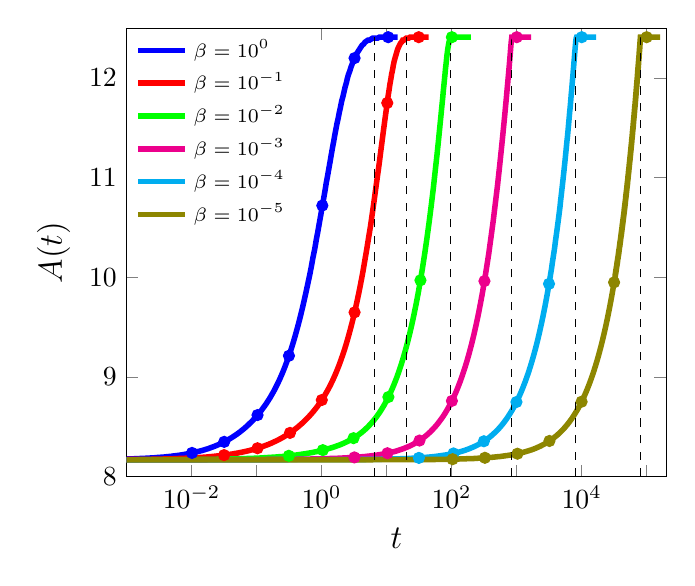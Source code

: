 \begin{tikzpicture}[scale=1]

  \begin{axis}[
    xmin = 1e-3,
    xmax = 200000,
    xmode = log,
    xminorticks = false,
    xtick = {1e-3,1e-2,1e-1,1e0,1e1,1e2,1e3,1e4,1e5},
    xticklabels = {,$10^{-2}$,,$10^0$,,$10^2$,,$10^4$},
    ymin = 8,
    ymax = 12.5,
    xlabel = {\large $t$},
    ylabel = {\large ${A}(t)$},
    ylabel near ticks,
    legend entries = {$\beta=10^{0}$,
    $\beta = 10^{-1}$,
    $\beta = 10^{-2}$,
    $\beta = 10^{-3}$,
    $\beta = 10^{-4}$,
    $\beta = 10^{-5}$},
    legend cell align=left,
    legend style={draw=none,font=\scriptsize},
    legend style={at={(0.0,1.00)},anchor=north west}
  ]

\addplot[blue, line width=2pt] coordinates{
(9.477e-04,8.176e+00)
(9.866e-04,8.176e+00)
(1.024e-03,8.176e+00)
(1.065e-03,8.177e+00)
(1.107e-03,8.177e+00)
(1.15e-03,8.177e+00)
(1.195e-03,8.178e+00)
(1.241e-03,8.178e+00)
(1.29e-03,8.178e+00)
(1.338e-03,8.179e+00)
(1.389e-03,8.179e+00)
(1.442e-03,8.18e+00)
(1.497e-03,8.18e+00)
(1.552e-03,8.18e+00)
(1.611e-03,8.181e+00)
(1.67e-03,8.181e+00)
(1.734e-03,8.182e+00)
(1.796e-03,8.182e+00)
(1.863e-03,8.183e+00)
(1.932e-03,8.183e+00)
(2.003e-03,8.184e+00)
(2.077e-03,8.184e+00)
(2.153e-03,8.185e+00)
(2.231e-03,8.185e+00)
(2.314e-03,8.186e+00)
(2.395e-03,8.187e+00)
(2.482e-03,8.187e+00)
(2.571e-03,8.188e+00)
(2.664e-03,8.188e+00)
(2.76e-03,8.189e+00)
(2.86e-03,8.19e+00)
(2.96e-03,8.191e+00)
(3.069e-03,8.191e+00)
(3.173e-03,8.192e+00)
(3.286e-03,8.193e+00)
(3.403e-03,8.194e+00)
(3.524e-03,8.194e+00)
(3.648e-03,8.195e+00)
(3.778e-03,8.196e+00)
(3.91e-03,8.197e+00)
(4.05e-03,8.198e+00)
(4.188e-03,8.199e+00)
(4.337e-03,8.2e+00)
(4.486e-03,8.201e+00)
(4.648e-03,8.202e+00)
(4.803e-03,8.203e+00)
(4.971e-03,8.204e+00)
(5.145e-03,8.206e+00)
(5.324e-03,8.207e+00)
(5.511e-03,8.208e+00)
(5.701e-03,8.209e+00)
(5.903e-03,8.21e+00)
(6.103e-03,8.212e+00)
(6.319e-03,8.213e+00)
(6.532e-03,8.214e+00)
(6.763e-03,8.216e+00)
(6.991e-03,8.217e+00)
(7.238e-03,8.219e+00)
(7.482e-03,8.22e+00)
(7.746e-03,8.222e+00)
(8.007e-03,8.224e+00)
(8.289e-03,8.226e+00)
(8.569e-03,8.227e+00)
(8.872e-03,8.229e+00)
(9.171e-03,8.231e+00)
(9.494e-03,8.233e+00)
(9.817e-03,8.235e+00)
(1.016e-02,8.237e+00)
(1.051e-02,8.239e+00)
(1.088e-02,8.241e+00)
(1.125e-02,8.243e+00)
(1.165e-02,8.245e+00)
(1.205e-02,8.248e+00)
(1.247e-02,8.25e+00)
(1.29e-02,8.253e+00)
(1.336e-02,8.255e+00)
(1.383e-02,8.258e+00)
(1.431e-02,8.26e+00)
(1.482e-02,8.263e+00)
(1.534e-02,8.266e+00)
(1.588e-02,8.269e+00)
(1.644e-02,8.272e+00)
(1.702e-02,8.275e+00)
(1.762e-02,8.278e+00)
(1.825e-02,8.281e+00)
(1.887e-02,8.285e+00)
(1.954e-02,8.288e+00)
(2.022e-02,8.292e+00)
(2.095e-02,8.296e+00)
(2.166e-02,8.299e+00)
(2.242e-02,8.303e+00)
(2.321e-02,8.307e+00)
(2.403e-02,8.311e+00)
(2.488e-02,8.315e+00)
(2.576e-02,8.319e+00)
(2.667e-02,8.324e+00)
(2.763e-02,8.328e+00)
(2.859e-02,8.333e+00)
(2.964e-02,8.338e+00)
(3.066e-02,8.342e+00)
(3.177e-02,8.348e+00)
(3.291e-02,8.353e+00)
(3.412e-02,8.358e+00)
(3.534e-02,8.364e+00)
(3.666e-02,8.37e+00)
(3.799e-02,8.376e+00)
(3.942e-02,8.382e+00)
(4.087e-02,8.388e+00)
(4.243e-02,8.395e+00)
(4.401e-02,8.401e+00)
(4.572e-02,8.409e+00)
(4.746e-02,8.416e+00)
(4.934e-02,8.423e+00)
(5.122e-02,8.431e+00)
(5.326e-02,8.439e+00)
(5.535e-02,8.447e+00)
(5.76e-02,8.456e+00)
(5.985e-02,8.465e+00)
(6.229e-02,8.474e+00)
(6.476e-02,8.483e+00)
(6.743e-02,8.493e+00)
(7.008e-02,8.503e+00)
(7.294e-02,8.513e+00)
(7.584e-02,8.524e+00)
(7.897e-02,8.535e+00)
(8.203e-02,8.545e+00)
(8.534e-02,8.556e+00)
(8.871e-02,8.568e+00)
(9.23e-02,8.58e+00)
(9.585e-02,8.592e+00)
(9.97e-02,8.604e+00)
(1.035e-01,8.617e+00)
(1.076e-01,8.63e+00)
(1.117e-01,8.643e+00)
(1.161e-01,8.656e+00)
(1.205e-01,8.67e+00)
(1.252e-01,8.685e+00)
(1.299e-01,8.699e+00)
(1.35e-01,8.714e+00)
(1.401e-01,8.729e+00)
(1.456e-01,8.746e+00)
(1.51e-01,8.762e+00)
(1.569e-01,8.779e+00)
(1.629e-01,8.796e+00)
(1.693e-01,8.815e+00)
(1.758e-01,8.834e+00)
(1.827e-01,8.853e+00)
(1.898e-01,8.873e+00)
(1.975e-01,8.895e+00)
(2.052e-01,8.917e+00)
(2.136e-01,8.94e+00)
(2.223e-01,8.964e+00)
(2.317e-01,8.99e+00)
(2.412e-01,9.016e+00)
(2.516e-01,9.044e+00)
(2.626e-01,9.074e+00)
(2.743e-01,9.105e+00)
(2.868e-01,9.139e+00)
(3.003e-01,9.174e+00)
(3.147e-01,9.212e+00)
(3.303e-01,9.253e+00)
(3.472e-01,9.296e+00)
(3.654e-01,9.343e+00)
(3.85e-01,9.393e+00)
(4.062e-01,9.447e+00)
(4.292e-01,9.504e+00)
(4.539e-01,9.564e+00)
(4.807e-01,9.629e+00)
(5.096e-01,9.697e+00)
(5.407e-01,9.77e+00)
(5.744e-01,9.847e+00)
(6.108e-01,9.928e+00)
(6.501e-01,1.001e+01)
(6.925e-01,1.01e+01)
(7.378e-01,1.02e+01)
(7.826e-01,1.028e+01)
(8.308e-01,1.038e+01)
(8.769e-01,1.046e+01)
(9.268e-01,1.055e+01)
(9.749e-01,1.063e+01)
(1.027e+00,1.072e+01)
(1.076e+00,1.079e+01)
(1.13e+00,1.087e+01)
(1.182e+00,1.095e+01)
(1.238e+00,1.102e+01)
(1.293e+00,1.109e+01)
(1.351e+00,1.116e+01)
(1.409e+00,1.123e+01)
(1.471e+00,1.13e+01)
(1.532e+00,1.136e+01)
(1.599e+00,1.143e+01)
(1.664e+00,1.149e+01)
(1.735e+00,1.155e+01)
(1.805e+00,1.16e+01)
(1.881e+00,1.166e+01)
(1.957e+00,1.171e+01)
(2.04e+00,1.177e+01)
(2.122e+00,1.181e+01)
(2.211e+00,1.186e+01)
(2.302e+00,1.191e+01)
(2.4e+00,1.195e+01)
(2.499e+00,1.2e+01)
(2.605e+00,1.204e+01)
(2.715e+00,1.207e+01)
(2.833e+00,1.211e+01)
(2.952e+00,1.214e+01)
(3.081e+00,1.217e+01)
(3.216e+00,1.22e+01)
(3.36e+00,1.223e+01)
(3.51e+00,1.225e+01)
(3.671e+00,1.227e+01)
(3.84e+00,1.229e+01)
(4.023e+00,1.231e+01)
(4.217e+00,1.233e+01)
(4.427e+00,1.234e+01)
(4.654e+00,1.236e+01)
(4.898e+00,1.237e+01)
(5.162e+00,1.238e+01)
(5.448e+00,1.238e+01)
(5.756e+00,1.239e+01)
(6.089e+00,1.24e+01)
(6.448e+00,1.24e+01)
(6.836e+00,1.24e+01)
(7.256e+00,1.24e+01)
(7.709e+00,1.241e+01)
(8.198e+00,1.241e+01)
(8.726e+00,1.241e+01)
(9.296e+00,1.241e+01)
(9.912e+00,1.241e+01)
(1.058e+01,1.241e+01)
(1.13e+01,1.241e+01)
(1.207e+01,1.241e+01)
(1.291e+01,1.241e+01)
(1.382e+01,1.241e+01)
(1.479e+01,1.241e+01)
};

\addplot[red, line width=2pt] coordinates{
(8.98e-04,8.17e+00)
(9.671e-04,8.17e+00)
(1.038e-03,8.171e+00)
(1.114e-03,8.171e+00)
(1.192e-03,8.171e+00)
(1.277e-03,8.171e+00)
(1.363e-03,8.171e+00)
(1.455e-03,8.171e+00)
(1.551e-03,8.172e+00)
(1.654e-03,8.172e+00)
(1.757e-03,8.172e+00)
(1.869e-03,8.172e+00)
(1.986e-03,8.173e+00)
(2.109e-03,8.173e+00)
(2.24e-03,8.173e+00)
(2.37e-03,8.173e+00)
(2.511e-03,8.174e+00)
(2.663e-03,8.174e+00)
(2.818e-03,8.174e+00)
(2.985e-03,8.175e+00)
(3.155e-03,8.175e+00)
(3.34e-03,8.175e+00)
(3.527e-03,8.175e+00)
(3.728e-03,8.176e+00)
(3.936e-03,8.176e+00)
(4.16e-03,8.177e+00)
(4.383e-03,8.177e+00)
(4.625e-03,8.178e+00)
(4.878e-03,8.178e+00)
(5.143e-03,8.178e+00)
(5.422e-03,8.179e+00)
(5.712e-03,8.179e+00)
(6.021e-03,8.18e+00)
(6.334e-03,8.181e+00)
(6.673e-03,8.181e+00)
(7.017e-03,8.182e+00)
(7.389e-03,8.182e+00)
(7.766e-03,8.183e+00)
(8.173e-03,8.184e+00)
(8.588e-03,8.184e+00)
(9.035e-03,8.185e+00)
(9.487e-03,8.185e+00)
(9.975e-03,8.186e+00)
(1.048e-02,8.187e+00)
(1.101e-02,8.188e+00)
(1.155e-02,8.189e+00)
(1.214e-02,8.19e+00)
(1.274e-02,8.19e+00)
(1.339e-02,8.191e+00)
(1.405e-02,8.192e+00)
(1.476e-02,8.193e+00)
(1.547e-02,8.194e+00)
(1.623e-02,8.195e+00)
(1.704e-02,8.196e+00)
(1.787e-02,8.197e+00)
(1.876e-02,8.199e+00)
(1.967e-02,8.2e+00)
(2.065e-02,8.201e+00)
(2.163e-02,8.202e+00)
(2.268e-02,8.204e+00)
(2.379e-02,8.205e+00)
(2.495e-02,8.207e+00)
(2.616e-02,8.208e+00)
(2.744e-02,8.21e+00)
(2.876e-02,8.211e+00)
(3.017e-02,8.213e+00)
(3.161e-02,8.215e+00)
(3.317e-02,8.216e+00)
(3.474e-02,8.218e+00)
(3.643e-02,8.22e+00)
(3.817e-02,8.222e+00)
(4.005e-02,8.224e+00)
(4.193e-02,8.226e+00)
(4.396e-02,8.228e+00)
(4.608e-02,8.231e+00)
(4.833e-02,8.233e+00)
(5.064e-02,8.235e+00)
(5.314e-02,8.238e+00)
(5.564e-02,8.241e+00)
(5.835e-02,8.243e+00)
(6.117e-02,8.246e+00)
(6.417e-02,8.249e+00)
(6.726e-02,8.252e+00)
(7.059e-02,8.255e+00)
(7.394e-02,8.258e+00)
(7.756e-02,8.261e+00)
(8.134e-02,8.265e+00)
(8.534e-02,8.268e+00)
(8.949e-02,8.272e+00)
(9.393e-02,8.276e+00)
(9.844e-02,8.28e+00)
(1.033e-01,8.284e+00)
(1.083e-01,8.288e+00)
(1.137e-01,8.293e+00)
(1.191e-01,8.297e+00)
(1.25e-01,8.302e+00)
(1.311e-01,8.307e+00)
(1.377e-01,8.312e+00)
(1.443e-01,8.317e+00)
(1.515e-01,8.322e+00)
(1.591e-01,8.328e+00)
(1.671e-01,8.334e+00)
(1.755e-01,8.34e+00)
(1.845e-01,8.347e+00)
(1.938e-01,8.353e+00)
(2.039e-01,8.36e+00)
(2.145e-01,8.367e+00)
(2.259e-01,8.375e+00)
(2.378e-01,8.383e+00)
(2.506e-01,8.391e+00)
(2.641e-01,8.4e+00)
(2.786e-01,8.409e+00)
(2.936e-01,8.418e+00)
(3.097e-01,8.428e+00)
(3.265e-01,8.438e+00)
(3.445e-01,8.449e+00)
(3.627e-01,8.459e+00)
(3.823e-01,8.47e+00)
(4.025e-01,8.482e+00)
(4.24e-01,8.493e+00)
(4.458e-01,8.505e+00)
(4.693e-01,8.518e+00)
(4.93e-01,8.53e+00)
(5.186e-01,8.543e+00)
(5.445e-01,8.556e+00)
(5.725e-01,8.57e+00)
(6.011e-01,8.584e+00)
(6.319e-01,8.599e+00)
(6.635e-01,8.614e+00)
(6.977e-01,8.63e+00)
(7.332e-01,8.646e+00)
(7.716e-01,8.664e+00)
(8.119e-01,8.682e+00)
(8.555e-01,8.701e+00)
(9.023e-01,8.722e+00)
(9.529e-01,8.744e+00)
(1.008e+00,8.768e+00)
(1.067e+00,8.793e+00)
(1.13e+00,8.82e+00)
(1.199e+00,8.849e+00)
(1.274e+00,8.88e+00)
(1.354e+00,8.913e+00)
(1.441e+00,8.949e+00)
(1.534e+00,8.987e+00)
(1.635e+00,9.028e+00)
(1.745e+00,9.073e+00)
(1.863e+00,9.12e+00)
(1.99e+00,9.171e+00)
(2.128e+00,9.226e+00)
(2.276e+00,9.284e+00)
(2.437e+00,9.347e+00)
(2.61e+00,9.415e+00)
(2.798e+00,9.488e+00)
(3.0e+00,9.565e+00)
(3.218e+00,9.648e+00)
(3.454e+00,9.737e+00)
(3.709e+00,9.832e+00)
(3.984e+00,9.934e+00)
(4.281e+00,1.004e+01)
(4.602e+00,1.016e+01)
(4.949e+00,1.028e+01)
(5.323e+00,1.041e+01)
(5.677e+00,1.052e+01)
(5.996e+00,1.063e+01)
(6.34e+00,1.074e+01)
(6.712e+00,1.086e+01)
(7.077e+00,1.097e+01)
(7.439e+00,1.107e+01)
(7.796e+00,1.117e+01)
(8.152e+00,1.127e+01)
(8.501e+00,1.136e+01)
(8.852e+00,1.145e+01)
(9.195e+00,1.153e+01)
(9.546e+00,1.161e+01)
(9.882e+00,1.168e+01)
(1.024e+01,1.175e+01)
(1.056e+01,1.182e+01)
(1.092e+01,1.188e+01)
(1.126e+01,1.194e+01)
(1.163e+01,1.199e+01)
(1.196e+01,1.204e+01)
(1.233e+01,1.208e+01)
(1.271e+01,1.213e+01)
(1.31e+01,1.217e+01)
(1.349e+01,1.22e+01)
(1.391e+01,1.223e+01)
(1.434e+01,1.226e+01)
(1.48e+01,1.229e+01)
(1.529e+01,1.231e+01)
(1.582e+01,1.233e+01)
(1.639e+01,1.235e+01)
(1.7e+01,1.236e+01)
(1.766e+01,1.238e+01)
(1.838e+01,1.238e+01)
(1.915e+01,1.239e+01)
(1.999e+01,1.24e+01)
(2.089e+01,1.24e+01)
(2.187e+01,1.24e+01)
(2.292e+01,1.241e+01)
(2.405e+01,1.241e+01)
(2.528e+01,1.241e+01)
(2.661e+01,1.241e+01)
(2.804e+01,1.241e+01)
(2.958e+01,1.241e+01)
(3.125e+01,1.241e+01)
(3.306e+01,1.241e+01)
(3.501e+01,1.241e+01)
(3.711e+01,1.241e+01)
(3.938e+01,1.241e+01)
(4.183e+01,1.241e+01)
(4.448e+01,1.241e+01)
};

\addplot[green, line width=2pt] coordinates{
(8.458e-04,8.168e+00)
(9.476e-04,8.168e+00)
(1.057e-03,8.168e+00)
(1.176e-03,8.168e+00)
(1.304e-03,8.168e+00)
(1.443e-03,8.168e+00)
(1.592e-03,8.169e+00)
(1.754e-03,8.169e+00)
(1.928e-03,8.169e+00)
(2.116e-03,8.169e+00)
(2.32e-03,8.169e+00)
(2.539e-03,8.169e+00)
(2.777e-03,8.169e+00)
(3.033e-03,8.169e+00)
(3.31e-03,8.169e+00)
(3.609e-03,8.169e+00)
(3.931e-03,8.169e+00)
(4.28e-03,8.169e+00)
(4.656e-03,8.169e+00)
(5.063e-03,8.169e+00)
(5.502e-03,8.17e+00)
(5.974e-03,8.17e+00)
(6.467e-03,8.17e+00)
(7.0e-03,8.17e+00)
(7.557e-03,8.17e+00)
(8.157e-03,8.17e+00)
(8.784e-03,8.17e+00)
(9.461e-03,8.17e+00)
(1.016e-02,8.171e+00)
(1.093e-02,8.171e+00)
(1.172e-02,8.171e+00)
(1.257e-02,8.171e+00)
(1.346e-02,8.171e+00)
(1.441e-02,8.171e+00)
(1.541e-02,8.172e+00)
(1.649e-02,8.172e+00)
(1.759e-02,8.172e+00)
(1.878e-02,8.172e+00)
(2.004e-02,8.172e+00)
(2.138e-02,8.173e+00)
(2.278e-02,8.173e+00)
(2.428e-02,8.173e+00)
(2.584e-02,8.174e+00)
(2.752e-02,8.174e+00)
(2.924e-02,8.174e+00)
(3.11e-02,8.175e+00)
(3.306e-02,8.175e+00)
(3.514e-02,8.175e+00)
(3.733e-02,8.175e+00)
(3.965e-02,8.176e+00)
(4.208e-02,8.176e+00)
(4.469e-02,8.177e+00)
(4.738e-02,8.177e+00)
(5.028e-02,8.178e+00)
(5.33e-02,8.178e+00)
(5.655e-02,8.178e+00)
(5.988e-02,8.179e+00)
(6.348e-02,8.18e+00)
(6.726e-02,8.18e+00)
(7.129e-02,8.181e+00)
(7.549e-02,8.181e+00)
(8.002e-02,8.182e+00)
(8.465e-02,8.182e+00)
(8.966e-02,8.183e+00)
(9.493e-02,8.184e+00)
(1.005e-01,8.185e+00)
(1.064e-01,8.185e+00)
(1.127e-01,8.186e+00)
(1.192e-01,8.187e+00)
(1.262e-01,8.188e+00)
(1.335e-01,8.189e+00)
(1.414e-01,8.19e+00)
(1.496e-01,8.191e+00)
(1.583e-01,8.192e+00)
(1.675e-01,8.193e+00)
(1.774e-01,8.194e+00)
(1.877e-01,8.195e+00)
(1.987e-01,8.196e+00)
(2.102e-01,8.197e+00)
(2.226e-01,8.199e+00)
(2.355e-01,8.2e+00)
(2.494e-01,8.201e+00)
(2.639e-01,8.203e+00)
(2.796e-01,8.204e+00)
(2.96e-01,8.206e+00)
(3.136e-01,8.208e+00)
(3.323e-01,8.209e+00)
(3.524e-01,8.211e+00)
(3.736e-01,8.213e+00)
(3.964e-01,8.215e+00)
(4.21e-01,8.217e+00)
(4.471e-01,8.22e+00)
(4.754e-01,8.222e+00)
(5.053e-01,8.225e+00)
(5.376e-01,8.227e+00)
(5.718e-01,8.23e+00)
(6.087e-01,8.233e+00)
(6.471e-01,8.236e+00)
(6.885e-01,8.239e+00)
(7.316e-01,8.242e+00)
(7.78e-01,8.246e+00)
(8.255e-01,8.249e+00)
(8.767e-01,8.253e+00)
(9.3e-01,8.257e+00)
(9.875e-01,8.261e+00)
(1.046e+00,8.265e+00)
(1.11e+00,8.269e+00)
(1.177e+00,8.273e+00)
(1.249e+00,8.278e+00)
(1.326e+00,8.283e+00)
(1.409e+00,8.288e+00)
(1.498e+00,8.293e+00)
(1.594e+00,8.299e+00)
(1.698e+00,8.306e+00)
(1.81e+00,8.312e+00)
(1.931e+00,8.319e+00)
(2.062e+00,8.327e+00)
(2.203e+00,8.335e+00)
(2.355e+00,8.344e+00)
(2.52e+00,8.353e+00)
(2.698e+00,8.363e+00)
(2.89e+00,8.374e+00)
(3.098e+00,8.385e+00)
(3.322e+00,8.398e+00)
(3.564e+00,8.411e+00)
(3.825e+00,8.426e+00)
(4.108e+00,8.441e+00)
(4.413e+00,8.458e+00)
(4.742e+00,8.476e+00)
(5.098e+00,8.496e+00)
(5.482e+00,8.517e+00)
(5.897e+00,8.54e+00)
(6.345e+00,8.564e+00)
(6.829e+00,8.59e+00)
(7.352e+00,8.619e+00)
(7.916e+00,8.649e+00)
(8.526e+00,8.683e+00)
(9.184e+00,8.718e+00)
(9.895e+00,8.757e+00)
(1.066e+01,8.798e+00)
(1.149e+01,8.843e+00)
(1.239e+01,8.891e+00)
(1.336e+01,8.943e+00)
(1.44e+01,8.998e+00)
(1.553e+01,9.058e+00)
(1.675e+01,9.123e+00)
(1.806e+01,9.192e+00)
(1.948e+01,9.267e+00)
(2.102e+01,9.348e+00)
(2.268e+01,9.434e+00)
(2.447e+01,9.527e+00)
(2.64e+01,9.626e+00)
(2.849e+01,9.733e+00)
(3.075e+01,9.847e+00)
(3.318e+01,9.97e+00)
(3.581e+01,1.01e+01)
(3.865e+01,1.024e+01)
(4.172e+01,1.039e+01)
(4.504e+01,1.055e+01)
(4.862e+01,1.072e+01)
(5.248e+01,1.09e+01)
(5.666e+01,1.11e+01)
(5.988e+01,1.124e+01)
(6.278e+01,1.137e+01)
(6.591e+01,1.151e+01)
(6.827e+01,1.161e+01)
(7.039e+01,1.17e+01)
(7.268e+01,1.179e+01)
(7.455e+01,1.187e+01)
(7.622e+01,1.193e+01)
(7.803e+01,1.2e+01)
(7.945e+01,1.205e+01)
(8.072e+01,1.21e+01)
(8.21e+01,1.214e+01)
(8.337e+01,1.218e+01)
(8.451e+01,1.222e+01)
(8.574e+01,1.225e+01)
(8.682e+01,1.228e+01)
(8.778e+01,1.23e+01)
(8.883e+01,1.232e+01)
(8.996e+01,1.234e+01)
(9.104e+01,1.236e+01)
(9.221e+01,1.237e+01)
(9.341e+01,1.238e+01)
(9.471e+01,1.239e+01)
(9.611e+01,1.24e+01)
(9.762e+01,1.24e+01)
(9.925e+01,1.241e+01)
(1.01e+02,1.241e+01)
(1.029e+02,1.241e+01)
(1.05e+02,1.241e+01)
(1.072e+02,1.241e+01)
(1.096e+02,1.241e+01)
(1.122e+02,1.241e+01)
(1.15e+02,1.241e+01)
(1.18e+02,1.241e+01)
(1.213e+02,1.241e+01)
(1.248e+02,1.241e+01)
(1.286e+02,1.241e+01)
(1.327e+02,1.241e+01)
(1.372e+02,1.241e+01)
(1.42e+02,1.241e+01)
(1.472e+02,1.241e+01)
(1.528e+02,1.241e+01)
(1.588e+02,1.241e+01)
(1.653e+02,1.241e+01)
(1.724e+02,1.241e+01)
(1.8e+02,1.241e+01)
(1.882e+02,1.241e+01)
(1.971e+02,1.241e+01)
};

\addplot[magenta, line width=2pt] coordinates{
(7.851e-04,8.168e+00)
(9.005e-04,8.168e+00)
(1.025e-03,8.168e+00)
(1.16e-03,8.168e+00)
(1.305e-03,8.168e+00)
(1.462e-03,8.168e+00)
(1.632e-03,8.168e+00)
(1.815e-03,8.168e+00)
(2.013e-03,8.168e+00)
(2.226e-03,8.168e+00)
(2.457e-03,8.168e+00)
(2.706e-03,8.168e+00)
(2.975e-03,8.168e+00)
(3.266e-03,8.168e+00)
(3.58e-03,8.168e+00)
(3.919e-03,8.168e+00)
(4.285e-03,8.168e+00)
(4.68e-03,8.168e+00)
(5.107e-03,8.168e+00)
(5.569e-03,8.168e+00)
(6.067e-03,8.168e+00)
(6.604e-03,8.168e+00)
(7.186e-03,8.168e+00)
(7.813e-03,8.168e+00)
(8.491e-03,8.168e+00)
(9.222e-03,8.168e+00)
(9.999e-03,8.168e+00)
(1.083e-02,8.168e+00)
(1.17e-02,8.168e+00)
(1.264e-02,8.168e+00)
(1.362e-02,8.168e+00)
(1.468e-02,8.168e+00)
(1.578e-02,8.168e+00)
(1.697e-02,8.168e+00)
(1.821e-02,8.169e+00)
(1.955e-02,8.169e+00)
(2.093e-02,8.169e+00)
(2.243e-02,8.169e+00)
(2.4e-02,8.169e+00)
(2.569e-02,8.169e+00)
(2.742e-02,8.169e+00)
(2.929e-02,8.169e+00)
(3.128e-02,8.169e+00)
(3.338e-02,8.169e+00)
(3.559e-02,8.169e+00)
(3.795e-02,8.169e+00)
(4.043e-02,8.169e+00)
(4.307e-02,8.169e+00)
(4.583e-02,8.169e+00)
(4.88e-02,8.169e+00)
(5.186e-02,8.169e+00)
(5.518e-02,8.169e+00)
(5.863e-02,8.169e+00)
(6.236e-02,8.169e+00)
(6.619e-02,8.169e+00)
(7.032e-02,8.169e+00)
(7.467e-02,8.169e+00)
(7.932e-02,8.17e+00)
(8.414e-02,8.17e+00)
(8.935e-02,8.17e+00)
(9.475e-02,8.17e+00)
(1.006e-01,8.17e+00)
(1.066e-01,8.17e+00)
(1.132e-01,8.17e+00)
(1.199e-01,8.17e+00)
(1.272e-01,8.17e+00)
(1.349e-01,8.17e+00)
(1.431e-01,8.171e+00)
(1.516e-01,8.171e+00)
(1.608e-01,8.171e+00)
(1.704e-01,8.171e+00)
(1.808e-01,8.171e+00)
(1.915e-01,8.171e+00)
(2.03e-01,8.171e+00)
(2.152e-01,8.171e+00)
(2.283e-01,8.171e+00)
(2.419e-01,8.172e+00)
(2.565e-01,8.172e+00)
(2.719e-01,8.172e+00)
(2.885e-01,8.172e+00)
(3.058e-01,8.172e+00)
(3.245e-01,8.172e+00)
(3.442e-01,8.173e+00)
(3.655e-01,8.173e+00)
(3.88e-01,8.173e+00)
(4.123e-01,8.173e+00)
(4.382e-01,8.174e+00)
(4.662e-01,8.174e+00)
(4.96e-01,8.174e+00)
(5.282e-01,8.174e+00)
(5.626e-01,8.175e+00)
(5.997e-01,8.175e+00)
(6.39e-01,8.175e+00)
(6.814e-01,8.176e+00)
(7.26e-01,8.176e+00)
(7.741e-01,8.177e+00)
(8.24e-01,8.177e+00)
(8.778e-01,8.177e+00)
(9.336e-01,8.178e+00)
(9.939e-01,8.178e+00)
(1.056e+00,8.179e+00)
(1.123e+00,8.179e+00)
(1.194e+00,8.18e+00)
(1.27e+00,8.18e+00)
(1.349e+00,8.181e+00)
(1.435e+00,8.181e+00)
(1.528e+00,8.182e+00)
(1.629e+00,8.183e+00)
(1.737e+00,8.183e+00)
(1.854e+00,8.184e+00)
(1.98e+00,8.185e+00)
(2.117e+00,8.186e+00)
(2.264e+00,8.187e+00)
(2.424e+00,8.188e+00)
(2.596e+00,8.189e+00)
(2.781e+00,8.19e+00)
(2.982e+00,8.191e+00)
(3.199e+00,8.192e+00)
(3.433e+00,8.194e+00)
(3.686e+00,8.195e+00)
(3.958e+00,8.197e+00)
(4.253e+00,8.199e+00)
(4.572e+00,8.2e+00)
(4.915e+00,8.203e+00)
(5.287e+00,8.205e+00)
(5.688e+00,8.207e+00)
(6.121e+00,8.21e+00)
(6.589e+00,8.212e+00)
(7.094e+00,8.215e+00)
(7.639e+00,8.219e+00)
(8.229e+00,8.222e+00)
(8.865e+00,8.226e+00)
(9.553e+00,8.23e+00)
(1.03e+01,8.234e+00)
(1.11e+01,8.239e+00)
(1.196e+01,8.244e+00)
(1.29e+01,8.249e+00)
(1.391e+01,8.255e+00)
(1.5e+01,8.262e+00)
(1.618e+01,8.269e+00)
(1.745e+01,8.276e+00)
(1.882e+01,8.284e+00)
(2.031e+01,8.293e+00)
(2.191e+01,8.302e+00)
(2.364e+01,8.312e+00)
(2.551e+01,8.323e+00)
(2.753e+01,8.335e+00)
(2.971e+01,8.348e+00)
(3.206e+01,8.361e+00)
(3.461e+01,8.376e+00)
(3.735e+01,8.392e+00)
(4.032e+01,8.409e+00)
(4.352e+01,8.428e+00)
(4.698e+01,8.448e+00)
(5.072e+01,8.47e+00)
(5.475e+01,8.493e+00)
(5.911e+01,8.518e+00)
(6.382e+01,8.546e+00)
(6.89e+01,8.575e+00)
(7.439e+01,8.606e+00)
(8.032e+01,8.64e+00)
(8.673e+01,8.677e+00)
(9.364e+01,8.717e+00)
(1.011e+02,8.759e+00)
(1.092e+02,8.805e+00)
(1.179e+02,8.854e+00)
(1.273e+02,8.908e+00)
(1.375e+02,8.965e+00)
(1.484e+02,9.027e+00)
(1.603e+02,9.093e+00)
(1.731e+02,9.164e+00)
(1.869e+02,9.241e+00)
(2.018e+02,9.323e+00)
(2.18e+02,9.412e+00)
(2.354e+02,9.507e+00)
(2.542e+02,9.609e+00)
(2.745e+02,9.719e+00)
(2.965e+02,9.836e+00)
(3.201e+02,9.962e+00)
(3.457e+02,1.01e+01)
(3.734e+02,1.024e+01)
(4.032e+02,1.04e+01)
(4.355e+02,1.056e+01)
(4.703e+02,1.074e+01)
(5.079e+02,1.092e+01)
(5.485e+02,1.112e+01)
(5.923e+02,1.133e+01)
(6.397e+02,1.155e+01)
(6.909e+02,1.178e+01)
(7.386e+02,1.199e+01)
(7.647e+02,1.21e+01)
(7.882e+02,1.22e+01)
(7.998e+02,1.225e+01)
(8.102e+02,1.23e+01)
(8.179e+02,1.233e+01)
(8.248e+02,1.236e+01)
(8.289e+02,1.237e+01)
(8.327e+02,1.238e+01)
(8.368e+02,1.239e+01)
(8.401e+02,1.24e+01)
(8.431e+02,1.241e+01)
(8.463e+02,1.241e+01)
(8.498e+02,1.241e+01)
(8.536e+02,1.241e+01)
(8.576e+02,1.241e+01)
(8.62e+02,1.241e+01)
(8.668e+02,1.241e+01)
(8.719e+02,1.241e+01)
(8.774e+02,1.241e+01)
(8.834e+02,1.241e+01)
(8.898e+02,1.241e+01)
(8.968e+02,1.241e+01)
(9.043e+02,1.241e+01)
(9.125e+02,1.241e+01)
(9.213e+02,1.241e+01)
(9.307e+02,1.241e+01)
(9.41e+02,1.241e+01)
(9.52e+02,1.241e+01)
(9.64e+02,1.241e+01)
(9.769e+02,1.241e+01)
(9.908e+02,1.241e+01)
(1.006e+03,1.241e+01)
(1.022e+03,1.241e+01)
(1.04e+03,1.241e+01)
(1.059e+03,1.241e+01)
(1.079e+03,1.241e+01)
(1.101e+03,1.241e+01)
(1.125e+03,1.241e+01)
(1.151e+03,1.241e+01)
(1.179e+03,1.241e+01)
(1.209e+03,1.241e+01)
(1.241e+03,1.241e+01)
(1.276e+03,1.241e+01)
(1.314e+03,1.241e+01)
(1.355e+03,1.241e+01)
(1.399e+03,1.241e+01)
(1.447e+03,1.241e+01)
(1.499e+03,1.241e+01)
(1.554e+03,1.241e+01)
(1.615e+03,1.241e+01)
(1.679e+03,1.241e+01)
};

\addplot[cyan, line width=2pt] coordinates{
(8.179e-04,8.168e+00)
(9.467e-04,8.168e+00)
(1.086e-03,8.168e+00)
(1.236e-03,8.168e+00)
(1.399e-03,8.168e+00)
(1.574e-03,8.168e+00)
(1.763e-03,8.168e+00)
(1.968e-03,8.168e+00)
(2.188e-03,8.168e+00)
(2.427e-03,8.168e+00)
(2.685e-03,8.168e+00)
(2.963e-03,8.168e+00)
(3.263e-03,8.168e+00)
(3.588e-03,8.168e+00)
(3.938e-03,8.168e+00)
(4.317e-03,8.168e+00)
(4.725e-03,8.168e+00)
(5.167e-03,8.168e+00)
(5.644e-03,8.168e+00)
(6.159e-03,8.168e+00)
(6.715e-03,8.168e+00)
(7.315e-03,8.168e+00)
(7.964e-03,8.168e+00)
(8.665e-03,8.168e+00)
(9.421e-03,8.168e+00)
(1.021e-02,8.168e+00)
(1.107e-02,8.168e+00)
(1.196e-02,8.168e+00)
(1.293e-02,8.168e+00)
(1.394e-02,8.168e+00)
(1.503e-02,8.168e+00)
(1.616e-02,8.168e+00)
(1.738e-02,8.168e+00)
(1.866e-02,8.168e+00)
(2.005e-02,8.168e+00)
(2.147e-02,8.168e+00)
(2.301e-02,8.168e+00)
(2.463e-02,8.168e+00)
(2.636e-02,8.168e+00)
(2.816e-02,8.168e+00)
(3.01e-02,8.168e+00)
(3.213e-02,8.168e+00)
(3.432e-02,8.168e+00)
(3.656e-02,8.168e+00)
(3.899e-02,8.168e+00)
(4.154e-02,8.168e+00)
(4.428e-02,8.168e+00)
(4.711e-02,8.168e+00)
(5.017e-02,8.168e+00)
(5.335e-02,8.168e+00)
(5.678e-02,8.168e+00)
(6.032e-02,8.168e+00)
(6.414e-02,8.168e+00)
(6.813e-02,8.168e+00)
(7.244e-02,8.168e+00)
(7.686e-02,8.168e+00)
(8.163e-02,8.168e+00)
(8.666e-02,8.168e+00)
(9.202e-02,8.168e+00)
(9.763e-02,8.168e+00)
(1.037e-01,8.168e+00)
(1.099e-01,8.168e+00)
(1.166e-01,8.168e+00)
(1.237e-01,8.168e+00)
(1.312e-01,8.168e+00)
(1.391e-01,8.168e+00)
(1.476e-01,8.168e+00)
(1.565e-01,8.168e+00)
(1.661e-01,8.168e+00)
(1.759e-01,8.168e+00)
(1.866e-01,8.168e+00)
(1.978e-01,8.168e+00)
(2.098e-01,8.168e+00)
(2.224e-01,8.168e+00)
(2.36e-01,8.168e+00)
(2.501e-01,8.168e+00)
(2.653e-01,8.168e+00)
(2.812e-01,8.168e+00)
(2.985e-01,8.168e+00)
(3.164e-01,8.169e+00)
(3.358e-01,8.169e+00)
(3.565e-01,8.169e+00)
(3.786e-01,8.169e+00)
(4.021e-01,8.169e+00)
(4.275e-01,8.169e+00)
(4.545e-01,8.169e+00)
(4.836e-01,8.169e+00)
(5.149e-01,8.169e+00)
(5.485e-01,8.169e+00)
(5.845e-01,8.169e+00)
(6.232e-01,8.169e+00)
(6.644e-01,8.169e+00)
(7.085e-01,8.169e+00)
(7.552e-01,8.169e+00)
(8.051e-01,8.169e+00)
(8.574e-01,8.169e+00)
(9.136e-01,8.169e+00)
(9.715e-01,8.169e+00)
(1.034e+00,8.169e+00)
(1.099e+00,8.169e+00)
(1.17e+00,8.169e+00)
(1.243e+00,8.169e+00)
(1.322e+00,8.169e+00)
(1.407e+00,8.169e+00)
(1.498e+00,8.169e+00)
(1.596e+00,8.17e+00)
(1.702e+00,8.17e+00)
(1.817e+00,8.17e+00)
(1.941e+00,8.17e+00)
(2.074e+00,8.17e+00)
(2.219e+00,8.17e+00)
(2.375e+00,8.17e+00)
(2.543e+00,8.17e+00)
(2.725e+00,8.17e+00)
(2.922e+00,8.17e+00)
(3.134e+00,8.171e+00)
(3.363e+00,8.171e+00)
(3.611e+00,8.171e+00)
(3.878e+00,8.171e+00)
(4.167e+00,8.171e+00)
(4.479e+00,8.171e+00)
(4.816e+00,8.171e+00)
(5.179e+00,8.172e+00)
(5.572e+00,8.172e+00)
(5.996e+00,8.172e+00)
(6.455e+00,8.172e+00)
(6.949e+00,8.173e+00)
(7.484e+00,8.173e+00)
(8.061e+00,8.173e+00)
(8.684e+00,8.174e+00)
(9.358e+00,8.174e+00)
(1.008e+01,8.175e+00)
(1.087e+01,8.175e+00)
(1.172e+01,8.176e+00)
(1.263e+01,8.176e+00)
(1.362e+01,8.177e+00)
(1.469e+01,8.177e+00)
(1.585e+01,8.178e+00)
(1.709e+01,8.179e+00)
(1.844e+01,8.18e+00)
(1.989e+01,8.18e+00)
(2.146e+01,8.181e+00)
(2.316e+01,8.182e+00)
(2.499e+01,8.184e+00)
(2.696e+01,8.185e+00)
(2.91e+01,8.186e+00)
(3.141e+01,8.187e+00)
(3.39e+01,8.189e+00)
(3.659e+01,8.19e+00)
(3.949e+01,8.192e+00)
(4.263e+01,8.194e+00)
(4.602e+01,8.196e+00)
(4.968e+01,8.198e+00)
(5.363e+01,8.2e+00)
(5.79e+01,8.203e+00)
(6.251e+01,8.206e+00)
(6.749e+01,8.209e+00)
(7.287e+01,8.212e+00)
(7.868e+01,8.215e+00)
(8.495e+01,8.219e+00)
(9.172e+01,8.223e+00)
(9.904e+01,8.227e+00)
(1.069e+02,8.232e+00)
(1.155e+02,8.237e+00)
(1.247e+02,8.242e+00)
(1.347e+02,8.248e+00)
(1.454e+02,8.255e+00)
(1.57e+02,8.261e+00)
(1.696e+02,8.269e+00)
(1.831e+02,8.277e+00)
(1.977e+02,8.286e+00)
(2.135e+02,8.295e+00)
(2.306e+02,8.305e+00)
(2.49e+02,8.316e+00)
(2.689e+02,8.327e+00)
(2.904e+02,8.34e+00)
(3.136e+02,8.354e+00)
(3.387e+02,8.368e+00)
(3.657e+02,8.384e+00)
(3.95e+02,8.401e+00)
(4.265e+02,8.42e+00)
(4.606e+02,8.44e+00)
(4.975e+02,8.461e+00)
(5.372e+02,8.484e+00)
(5.802e+02,8.509e+00)
(6.266e+02,8.536e+00)
(6.767e+02,8.565e+00)
(7.308e+02,8.596e+00)
(7.893e+02,8.63e+00)
(8.524e+02,8.666e+00)
(9.206e+02,8.705e+00)
(9.942e+02,8.748e+00)
(1.074e+03,8.793e+00)
(1.16e+03,8.841e+00)
(1.252e+03,8.894e+00)
(1.352e+03,8.95e+00)
(1.452e+03,9.006e+00)
(1.552e+03,9.062e+00)
(1.652e+03,9.118e+00)
(1.752e+03,9.174e+00)
(1.852e+03,9.229e+00)
(1.952e+03,9.284e+00)
(2.052e+03,9.339e+00)
(2.152e+03,9.394e+00)
(2.252e+03,9.449e+00)
(2.352e+03,9.504e+00)
(2.452e+03,9.558e+00)
(2.552e+03,9.612e+00)
(2.652e+03,9.666e+00)
(2.752e+03,9.72e+00)
(2.852e+03,9.774e+00)
(2.952e+03,9.827e+00)
(3.052e+03,9.881e+00)
(3.152e+03,9.934e+00)
(3.252e+03,9.987e+00)
(3.352e+03,1.004e+01)
(3.452e+03,1.009e+01)
(3.552e+03,1.015e+01)
(3.652e+03,1.02e+01)
(3.752e+03,1.025e+01)
(3.852e+03,1.03e+01)
(3.952e+03,1.036e+01)
(4.052e+03,1.041e+01)
(4.152e+03,1.046e+01)
(4.252e+03,1.051e+01)
(4.352e+03,1.056e+01)
(4.452e+03,1.061e+01)
(4.552e+03,1.066e+01)
(4.652e+03,1.071e+01)
(4.752e+03,1.077e+01)
(4.852e+03,1.082e+01)
(4.952e+03,1.087e+01)
(5.052e+03,1.092e+01)
(5.152e+03,1.097e+01)
(5.252e+03,1.102e+01)
(5.352e+03,1.107e+01)
(5.452e+03,1.112e+01)
(5.552e+03,1.117e+01)
(5.652e+03,1.122e+01)
(5.752e+03,1.127e+01)
(5.852e+03,1.132e+01)
(5.952e+03,1.137e+01)
(6.052e+03,1.141e+01)
(6.152e+03,1.146e+01)
(6.252e+03,1.151e+01)
(6.352e+03,1.156e+01)
(6.452e+03,1.161e+01)
(6.552e+03,1.166e+01)
(6.652e+03,1.17e+01)
(6.752e+03,1.175e+01)
(6.852e+03,1.18e+01)
(6.952e+03,1.185e+01)
(7.052e+03,1.189e+01)
(7.152e+03,1.194e+01)
(7.252e+03,1.199e+01)
(7.352e+03,1.203e+01)
(7.452e+03,1.208e+01)
(7.552e+03,1.212e+01)
(7.652e+03,1.217e+01)
(7.752e+03,1.221e+01)
(7.852e+03,1.226e+01)
(7.952e+03,1.23e+01)
(8.052e+03,1.234e+01)
(8.152e+03,1.238e+01)
(8.252e+03,1.24e+01)
(8.352e+03,1.241e+01)
(8.452e+03,1.241e+01)
(8.552e+03,1.241e+01)
(8.652e+03,1.241e+01)
(8.752e+03,1.241e+01)
(8.852e+03,1.241e+01)
(8.952e+03,1.241e+01)
(9.052e+03,1.241e+01)
(9.152e+03,1.241e+01)
(9.252e+03,1.241e+01)
(9.352e+03,1.241e+01)
(9.452e+03,1.241e+01)
(9.552e+03,1.241e+01)
(9.652e+03,1.241e+01)
(9.752e+03,1.241e+01)
(9.852e+03,1.241e+01)
(9.952e+03,1.241e+01)
(1.005e+04,1.241e+01)
(1.015e+04,1.241e+01)
(1.025e+04,1.241e+01)
(1.035e+04,1.241e+01)
(1.045e+04,1.241e+01)
(1.055e+04,1.241e+01)
(1.065e+04,1.241e+01)
(1.075e+04,1.241e+01)
(1.085e+04,1.241e+01)
(1.095e+04,1.241e+01)
(1.105e+04,1.241e+01)
(1.115e+04,1.241e+01)
(1.125e+04,1.241e+01)
(1.135e+04,1.241e+01)
(1.145e+04,1.241e+01)
(1.155e+04,1.241e+01)
(1.165e+04,1.241e+01)
(1.175e+04,1.241e+01)
(1.185e+04,1.241e+01)
(1.195e+04,1.241e+01)
(1.205e+04,1.241e+01)
(1.215e+04,1.241e+01)
(1.225e+04,1.241e+01)
(1.235e+04,1.241e+01)
(1.245e+04,1.241e+01)
(1.255e+04,1.241e+01)
(1.265e+04,1.241e+01)
(1.275e+04,1.241e+01)
(1.285e+04,1.241e+01)
(1.295e+04,1.241e+01)
(1.305e+04,1.241e+01)
(1.315e+04,1.241e+01)
(1.325e+04,1.241e+01)
(1.335e+04,1.241e+01)
(1.345e+04,1.241e+01)
(1.355e+04,1.241e+01)
(1.365e+04,1.241e+01)
(1.375e+04,1.241e+01)
(1.385e+04,1.241e+01)
(1.395e+04,1.241e+01)
(1.405e+04,1.241e+01)
(1.415e+04,1.241e+01)
(1.425e+04,1.241e+01)
(1.435e+04,1.241e+01)
(1.445e+04,1.241e+01)
(1.455e+04,1.241e+01)
(1.465e+04,1.241e+01)
(1.475e+04,1.241e+01)
(1.485e+04,1.241e+01)
(1.495e+04,1.241e+01)
(1.505e+04,1.241e+01)
(1.515e+04,1.241e+01)
(1.525e+04,1.241e+01)
(1.535e+04,1.241e+01)
(1.545e+04,1.241e+01)
(1.555e+04,1.241e+01)
(1.565e+04,1.241e+01)
(1.575e+04,1.241e+01)
(1.585e+04,1.241e+01)
(1.595e+04,1.241e+01)
(1.605e+04,1.241e+01)
(1.615e+04,1.241e+01)
(1.625e+04,1.241e+01)
(1.635e+04,1.241e+01)
(1.645e+04,1.241e+01)
(1.655e+04,1.241e+01)
(1.665e+04,1.241e+01)
};

\addplot[olive, line width=2pt] coordinates{
(9.853e-04,8.168e+00)
(9.972e-04,8.168e+00)
(1.009e-03,8.168e+00)
(1.021e-03,8.168e+00)
(1.033e-03,8.168e+00)
(1.045e-03,8.168e+00)
(1.058e-03,8.168e+00)
(1.07e-03,8.168e+00)
(1.082e-03,8.168e+00)
(1.094e-03,8.168e+00)
(1.107e-03,8.168e+00)
(1.119e-03,8.168e+00)
(1.132e-03,8.168e+00)
(1.144e-03,8.168e+00)
(1.157e-03,8.168e+00)
(1.169e-03,8.168e+00)
(1.182e-03,8.168e+00)
(1.195e-03,8.168e+00)
(1.208e-03,8.168e+00)
(1.22e-03,8.168e+00)
(1.233e-03,8.168e+00)
(1.246e-03,8.168e+00)
(1.259e-03,8.168e+00)
(1.272e-03,8.168e+00)
(1.286e-03,8.168e+00)
(1.299e-03,8.168e+00)
(1.312e-03,8.168e+00)
(1.325e-03,8.168e+00)
(1.339e-03,8.168e+00)
(1.352e-03,8.168e+00)
(1.365e-03,8.168e+00)
(1.379e-03,8.168e+00)
(1.392e-03,8.168e+00)
(1.406e-03,8.168e+00)
(1.42e-03,8.168e+00)
(1.433e-03,8.168e+00)
(1.447e-03,8.168e+00)
(1.461e-03,8.168e+00)
(1.475e-03,8.168e+00)
(1.489e-03,8.168e+00)
(1.503e-03,8.168e+00)
(1.517e-03,8.168e+00)
(1.531e-03,8.168e+00)
(1.545e-03,8.168e+00)
(1.559e-03,8.168e+00)
(1.574e-03,8.168e+00)
(1.588e-03,8.168e+00)
(1.602e-03,8.168e+00)
(1.617e-03,8.168e+00)
(1.631e-03,8.168e+00)
(1.646e-03,8.168e+00)
(1.661e-03,8.168e+00)
(1.675e-03,8.168e+00)
(1.69e-03,8.168e+00)
(1.705e-03,8.168e+00)
(1.72e-03,8.168e+00)
(1.734e-03,8.168e+00)
(1.75e-03,8.168e+00)
(1.764e-03,8.168e+00)
(1.78e-03,8.168e+00)
(1.795e-03,8.168e+00)
(1.81e-03,8.168e+00)
(1.825e-03,8.168e+00)
(1.841e-03,8.168e+00)
(1.856e-03,8.168e+00)
(1.871e-03,8.168e+00)
(1.887e-03,8.168e+00)
(1.902e-03,8.168e+00)
(1.918e-03,8.168e+00)
(1.934e-03,8.168e+00)
(1.949e-03,8.168e+00)
(1.965e-03,8.168e+00)
(1.981e-03,8.168e+00)
(1.997e-03,8.168e+00)
(2.013e-03,8.168e+00)
(2.029e-03,8.168e+00)
(2.045e-03,8.168e+00)
(2.061e-03,8.168e+00)
(2.078e-03,8.168e+00)
(2.094e-03,8.168e+00)
(2.11e-03,8.168e+00)
(2.127e-03,8.168e+00)
(2.143e-03,8.168e+00)
(2.16e-03,8.168e+00)
(2.176e-03,8.168e+00)
(2.193e-03,8.168e+00)
(2.21e-03,8.168e+00)
(2.227e-03,8.168e+00)
(2.243e-03,8.168e+00)
(2.26e-03,8.168e+00)
(2.277e-03,8.168e+00)
(2.294e-03,8.168e+00)
(2.311e-03,8.168e+00)
(2.329e-03,8.168e+00)
(2.346e-03,8.168e+00)
(2.363e-03,8.168e+00)
(2.381e-03,8.168e+00)
(2.398e-03,8.168e+00)
(2.415e-03,8.168e+00)
(2.433e-03,8.168e+00)
(2.451e-03,8.168e+00)
(2.468e-03,8.168e+00)
(2.486e-03,8.168e+00)
(2.504e-03,8.168e+00)
(2.522e-03,8.168e+00)
(2.54e-03,8.168e+00)
(2.558e-03,8.168e+00)
(2.576e-03,8.168e+00)
(2.594e-03,8.168e+00)
(2.612e-03,8.168e+00)
(2.631e-03,8.168e+00)
(2.649e-03,8.168e+00)
(2.667e-03,8.168e+00)
(2.686e-03,8.168e+00)
(2.705e-03,8.168e+00)
(2.723e-03,8.168e+00)
(2.742e-03,8.168e+00)
(2.761e-03,8.168e+00)
(2.78e-03,8.168e+00)
(2.799e-03,8.168e+00)
(2.817e-03,8.168e+00)
(2.837e-03,8.168e+00)
(2.856e-03,8.168e+00)
(2.875e-03,8.168e+00)
(2.894e-03,8.168e+00)
(2.914e-03,8.168e+00)
(2.933e-03,8.168e+00)
(2.953e-03,8.168e+00)
(2.972e-03,8.168e+00)
(2.992e-03,8.168e+00)
(3.011e-03,8.168e+00)
(3.031e-03,8.168e+00)
(3.051e-03,8.168e+00)
(3.071e-03,8.168e+00)
(3.091e-03,8.168e+00)
(3.111e-03,8.168e+00)
(3.131e-03,8.168e+00)
(3.151e-03,8.168e+00)
(3.172e-03,8.168e+00)
(3.192e-03,8.168e+00)
(3.213e-03,8.168e+00)
(3.233e-03,8.168e+00)
(3.254e-03,8.168e+00)
(3.274e-03,8.168e+00)
(3.295e-03,8.168e+00)
(3.316e-03,8.168e+00)
(3.337e-03,8.168e+00)
(3.358e-03,8.168e+00)
(3.379e-03,8.168e+00)
(3.4e-03,8.168e+00)
(3.421e-03,8.168e+00)
(3.443e-03,8.168e+00)
(3.464e-03,8.168e+00)
(3.485e-03,8.168e+00)
(3.507e-03,8.168e+00)
(3.529e-03,8.168e+00)
(3.55e-03,8.168e+00)
(3.572e-03,8.168e+00)
(3.594e-03,8.168e+00)
(3.616e-03,8.168e+00)
(3.638e-03,8.168e+00)
(3.66e-03,8.168e+00)
(3.682e-03,8.168e+00)
(3.704e-03,8.168e+00)
(3.727e-03,8.168e+00)
(3.749e-03,8.168e+00)
(3.771e-03,8.168e+00)
(3.794e-03,8.168e+00)
(3.817e-03,8.168e+00)
(3.839e-03,8.168e+00)
(3.862e-03,8.168e+00)
(3.885e-03,8.168e+00)
(3.908e-03,8.168e+00)
(3.931e-03,8.168e+00)
(3.954e-03,8.168e+00)
(3.978e-03,8.168e+00)
(4.001e-03,8.168e+00)
(4.024e-03,8.168e+00)
(4.048e-03,8.168e+00)
(4.071e-03,8.168e+00)
(4.095e-03,8.168e+00)
(4.119e-03,8.168e+00)
(4.142e-03,8.168e+00)
(4.166e-03,8.168e+00)
(4.19e-03,8.168e+00)
(4.215e-03,8.168e+00)
(4.239e-03,8.168e+00)
(4.263e-03,8.168e+00)
(4.287e-03,8.168e+00)
(4.312e-03,8.168e+00)
(4.336e-03,8.168e+00)
(4.361e-03,8.168e+00)
(4.386e-03,8.168e+00)
(4.41e-03,8.168e+00)
(4.435e-03,8.168e+00)
(4.46e-03,8.168e+00)
(4.485e-03,8.168e+00)
(4.51e-03,8.168e+00)
(4.536e-03,8.168e+00)
(4.561e-03,8.168e+00)
(4.586e-03,8.168e+00)
(4.612e-03,8.168e+00)
(4.638e-03,8.168e+00)
(4.663e-03,8.168e+00)
(4.689e-03,8.168e+00)
(4.715e-03,8.168e+00)
(4.741e-03,8.168e+00)
(4.767e-03,8.168e+00)
(4.793e-03,8.168e+00)
(4.819e-03,8.168e+00)
(4.846e-03,8.168e+00)
(4.872e-03,8.168e+00)
(4.899e-03,8.168e+00)
(4.926e-03,8.168e+00)
(4.952e-03,8.168e+00)
(4.979e-03,8.168e+00)
(5.006e-03,8.168e+00)
(5.033e-03,8.168e+00)
(5.06e-03,8.168e+00)
(5.087e-03,8.168e+00)
(5.115e-03,8.168e+00)
(5.142e-03,8.168e+00)
(5.17e-03,8.168e+00)
(5.197e-03,8.168e+00)
(5.225e-03,8.168e+00)
(5.253e-03,8.168e+00)
(5.281e-03,8.168e+00)
(5.309e-03,8.168e+00)
(5.337e-03,8.168e+00)
(5.365e-03,8.168e+00)
(5.394e-03,8.168e+00)
(5.422e-03,8.168e+00)
(5.451e-03,8.168e+00)
(5.479e-03,8.168e+00)
(5.508e-03,8.168e+00)
(5.537e-03,8.168e+00)
(5.566e-03,8.168e+00)
(5.595e-03,8.168e+00)
(5.624e-03,8.168e+00)
(5.653e-03,8.168e+00)
(5.683e-03,8.168e+00)
(5.712e-03,8.168e+00)
(5.742e-03,8.168e+00)
(5.772e-03,8.168e+00)
(5.801e-03,8.168e+00)
(5.831e-03,8.168e+00)
(5.861e-03,8.168e+00)
(5.891e-03,8.168e+00)
(5.922e-03,8.168e+00)
(5.952e-03,8.168e+00)
(5.983e-03,8.168e+00)
(6.013e-03,8.168e+00)
(6.044e-03,8.168e+00)
(6.075e-03,8.168e+00)
(6.106e-03,8.168e+00)
(6.137e-03,8.168e+00)
(6.168e-03,8.168e+00)
(6.199e-03,8.168e+00)
(6.23e-03,8.168e+00)
(6.262e-03,8.168e+00)
(6.293e-03,8.168e+00)
(6.325e-03,8.168e+00)
(6.357e-03,8.168e+00)
(6.389e-03,8.168e+00)
(6.421e-03,8.168e+00)
(6.453e-03,8.168e+00)
(6.486e-03,8.168e+00)
(6.518e-03,8.168e+00)
(6.55e-03,8.168e+00)
(6.583e-03,8.168e+00)
(6.616e-03,8.168e+00)
(6.649e-03,8.168e+00)
(6.682e-03,8.168e+00)
(6.715e-03,8.168e+00)
(6.748e-03,8.168e+00)
(6.782e-03,8.168e+00)
(6.815e-03,8.168e+00)
(6.849e-03,8.168e+00)
(6.882e-03,8.168e+00)
(6.916e-03,8.168e+00)
(6.95e-03,8.168e+00)
(6.984e-03,8.168e+00)
(7.019e-03,8.168e+00)
(7.053e-03,8.168e+00)
(7.087e-03,8.168e+00)
(7.122e-03,8.168e+00)
(7.157e-03,8.168e+00)
(7.192e-03,8.168e+00)
(7.227e-03,8.168e+00)
(7.262e-03,8.168e+00)
(7.297e-03,8.168e+00)
(7.332e-03,8.168e+00)
(7.368e-03,8.168e+00)
(7.403e-03,8.168e+00)
(7.439e-03,8.168e+00)
(7.475e-03,8.168e+00)
(7.511e-03,8.168e+00)
(7.547e-03,8.168e+00)
(7.584e-03,8.168e+00)
(7.62e-03,8.168e+00)
(7.657e-03,8.168e+00)
(7.693e-03,8.168e+00)
(7.73e-03,8.168e+00)
(7.767e-03,8.168e+00)
(7.804e-03,8.168e+00)
(7.841e-03,8.168e+00)
(7.879e-03,8.168e+00)
(7.916e-03,8.168e+00)
(7.954e-03,8.168e+00)
(7.992e-03,8.168e+00)
(8.03e-03,8.168e+00)
(8.068e-03,8.168e+00)
(8.106e-03,8.168e+00)
(8.144e-03,8.168e+00)
(8.183e-03,8.168e+00)
(8.222e-03,8.168e+00)
(8.26e-03,8.168e+00)
(8.299e-03,8.168e+00)
(8.338e-03,8.168e+00)
(8.377e-03,8.168e+00)
(8.417e-03,8.168e+00)
(8.456e-03,8.168e+00)
(8.496e-03,8.168e+00)
(8.536e-03,8.168e+00)
(8.576e-03,8.168e+00)
(8.616e-03,8.168e+00)
(8.656e-03,8.168e+00)
(8.697e-03,8.168e+00)
(8.737e-03,8.168e+00)
(8.778e-03,8.168e+00)
(8.819e-03,8.168e+00)
(8.86e-03,8.168e+00)
(8.901e-03,8.168e+00)
(8.942e-03,8.168e+00)
(8.984e-03,8.168e+00)
(9.025e-03,8.168e+00)
(9.067e-03,8.168e+00)
(9.109e-03,8.168e+00)
(9.151e-03,8.168e+00)
(9.193e-03,8.168e+00)
(9.236e-03,8.168e+00)
(9.278e-03,8.168e+00)
(9.321e-03,8.168e+00)
(9.364e-03,8.168e+00)
(9.407e-03,8.168e+00)
(9.45e-03,8.168e+00)
(9.493e-03,8.168e+00)
(9.537e-03,8.168e+00)
(9.581e-03,8.168e+00)
(9.624e-03,8.168e+00)
(9.668e-03,8.168e+00)
(9.713e-03,8.168e+00)
(9.757e-03,8.168e+00)
(9.801e-03,8.168e+00)
(9.846e-03,8.168e+00)
(9.891e-03,8.168e+00)
(9.936e-03,8.168e+00)
(9.981e-03,8.168e+00)
(1.003e-02,8.168e+00)
(1.007e-02,8.168e+00)
(1.012e-02,8.168e+00)
(1.016e-02,8.168e+00)
(1.021e-02,8.168e+00)
(1.026e-02,8.168e+00)
(1.03e-02,8.168e+00)
(1.035e-02,8.168e+00)
(1.04e-02,8.168e+00)
(1.044e-02,8.168e+00)
(1.049e-02,8.168e+00)
(1.054e-02,8.168e+00)
(1.058e-02,8.168e+00)
(1.063e-02,8.168e+00)
(1.068e-02,8.168e+00)
(1.073e-02,8.168e+00)
(1.078e-02,8.168e+00)
(1.082e-02,8.168e+00)
(1.087e-02,8.168e+00)
(1.092e-02,8.168e+00)
(1.097e-02,8.168e+00)
(1.102e-02,8.168e+00)
(1.107e-02,8.168e+00)
(1.112e-02,8.168e+00)
(1.117e-02,8.168e+00)
(1.122e-02,8.168e+00)
(1.127e-02,8.168e+00)
(1.132e-02,8.168e+00)
(1.137e-02,8.168e+00)
(1.142e-02,8.168e+00)
(1.147e-02,8.168e+00)
(1.152e-02,8.168e+00)
(1.157e-02,8.168e+00)
(1.162e-02,8.168e+00)
(1.167e-02,8.168e+00)
(1.173e-02,8.168e+00)
(1.178e-02,8.168e+00)
(1.183e-02,8.168e+00)
(1.188e-02,8.168e+00)
(1.194e-02,8.168e+00)
(1.199e-02,8.168e+00)
(1.204e-02,8.168e+00)
(1.21e-02,8.168e+00)
(1.215e-02,8.168e+00)
(1.22e-02,8.168e+00)
(1.226e-02,8.168e+00)
(1.231e-02,8.168e+00)
(1.236e-02,8.168e+00)
(1.242e-02,8.168e+00)
(1.247e-02,8.168e+00)
(1.253e-02,8.168e+00)
(1.258e-02,8.168e+00)
(1.264e-02,8.168e+00)
(1.27e-02,8.168e+00)
(1.275e-02,8.168e+00)
(1.281e-02,8.168e+00)
(1.286e-02,8.168e+00)
(1.292e-02,8.168e+00)
(1.298e-02,8.168e+00)
(1.303e-02,8.168e+00)
(1.309e-02,8.168e+00)
(1.315e-02,8.168e+00)
(1.32e-02,8.168e+00)
(1.326e-02,8.168e+00)
(1.332e-02,8.168e+00)
(1.338e-02,8.168e+00)
(1.344e-02,8.168e+00)
(1.349e-02,8.168e+00)
(1.355e-02,8.168e+00)
(1.361e-02,8.168e+00)
(1.367e-02,8.168e+00)
(1.373e-02,8.168e+00)
(1.379e-02,8.168e+00)
(1.385e-02,8.168e+00)
(1.391e-02,8.168e+00)
(1.397e-02,8.168e+00)
(1.403e-02,8.168e+00)
(1.409e-02,8.168e+00)
(1.416e-02,8.168e+00)
(1.422e-02,8.168e+00)
(1.428e-02,8.168e+00)
(1.434e-02,8.168e+00)
(1.44e-02,8.168e+00)
(1.447e-02,8.168e+00)
(1.453e-02,8.168e+00)
(1.459e-02,8.168e+00)
(1.466e-02,8.168e+00)
(1.472e-02,8.168e+00)
(1.478e-02,8.168e+00)
(1.485e-02,8.168e+00)
(1.491e-02,8.168e+00)
(1.498e-02,8.168e+00)
(1.504e-02,8.168e+00)
(1.51e-02,8.168e+00)
(1.517e-02,8.168e+00)
(1.524e-02,8.168e+00)
(1.53e-02,8.168e+00)
(1.537e-02,8.168e+00)
(1.543e-02,8.168e+00)
(1.55e-02,8.168e+00)
(1.557e-02,8.168e+00)
(1.563e-02,8.168e+00)
(1.57e-02,8.168e+00)
(1.577e-02,8.168e+00)
(1.584e-02,8.168e+00)
(1.591e-02,8.168e+00)
(1.597e-02,8.168e+00)
(1.604e-02,8.168e+00)
(1.611e-02,8.168e+00)
(1.618e-02,8.168e+00)
(1.625e-02,8.168e+00)
(1.632e-02,8.168e+00)
(1.639e-02,8.168e+00)
(1.646e-02,8.168e+00)
(1.653e-02,8.168e+00)
(1.66e-02,8.168e+00)
(1.667e-02,8.168e+00)
(1.675e-02,8.168e+00)
(1.682e-02,8.168e+00)
(1.689e-02,8.168e+00)
(1.696e-02,8.168e+00)
(1.704e-02,8.168e+00)
(1.711e-02,8.168e+00)
(1.718e-02,8.168e+00)
(1.726e-02,8.168e+00)
(1.733e-02,8.168e+00)
(1.74e-02,8.168e+00)
(1.748e-02,8.168e+00)
(1.755e-02,8.168e+00)
(1.763e-02,8.168e+00)
(1.77e-02,8.168e+00)
(1.778e-02,8.168e+00)
(1.786e-02,8.168e+00)
(1.793e-02,8.168e+00)
(1.801e-02,8.168e+00)
(1.809e-02,8.168e+00)
(1.816e-02,8.168e+00)
(1.824e-02,8.168e+00)
(1.832e-02,8.168e+00)
(1.84e-02,8.168e+00)
(1.848e-02,8.168e+00)
(1.855e-02,8.168e+00)
(1.863e-02,8.168e+00)
(1.871e-02,8.168e+00)
(1.879e-02,8.168e+00)
(1.887e-02,8.168e+00)
(1.895e-02,8.168e+00)
(1.904e-02,8.168e+00)
(1.912e-02,8.168e+00)
(1.92e-02,8.168e+00)
(1.928e-02,8.168e+00)
(1.936e-02,8.168e+00)
(1.945e-02,8.168e+00)
(1.953e-02,8.168e+00)
(1.961e-02,8.168e+00)
(1.97e-02,8.168e+00)
(1.978e-02,8.168e+00)
(1.986e-02,8.168e+00)
(1.995e-02,8.168e+00)
(2.003e-02,8.168e+00)
(2.012e-02,8.168e+00)
(2.021e-02,8.168e+00)
(2.029e-02,8.168e+00)
(2.038e-02,8.168e+00)
(2.047e-02,8.168e+00)
(2.055e-02,8.168e+00)
(2.064e-02,8.168e+00)
(2.073e-02,8.168e+00)
(2.082e-02,8.168e+00)
(2.091e-02,8.168e+00)
(2.1e-02,8.168e+00)
(2.109e-02,8.168e+00)
(2.118e-02,8.168e+00)
(2.127e-02,8.168e+00)
(2.136e-02,8.168e+00)
(2.145e-02,8.168e+00)
(2.154e-02,8.168e+00)
(2.163e-02,8.168e+00)
(2.172e-02,8.168e+00)
(2.182e-02,8.168e+00)
(2.191e-02,8.168e+00)
(2.2e-02,8.168e+00)
(2.21e-02,8.168e+00)
(2.219e-02,8.168e+00)
(2.229e-02,8.168e+00)
(2.238e-02,8.168e+00)
(2.248e-02,8.168e+00)
(2.257e-02,8.168e+00)
(2.267e-02,8.168e+00)
(2.277e-02,8.168e+00)
(2.287e-02,8.168e+00)
(2.296e-02,8.168e+00)
(2.306e-02,8.168e+00)
(2.316e-02,8.168e+00)
(2.326e-02,8.168e+00)
(2.336e-02,8.168e+00)
(2.346e-02,8.168e+00)
(2.356e-02,8.168e+00)
(2.366e-02,8.168e+00)
(2.376e-02,8.168e+00)
(2.386e-02,8.168e+00)
(2.397e-02,8.168e+00)
(2.407e-02,8.168e+00)
(2.417e-02,8.168e+00)
(2.427e-02,8.168e+00)
(2.438e-02,8.168e+00)
(2.448e-02,8.168e+00)
(2.459e-02,8.168e+00)
(2.469e-02,8.168e+00)
(2.48e-02,8.168e+00)
(2.49e-02,8.168e+00)
(2.501e-02,8.168e+00)
(2.512e-02,8.168e+00)
(2.523e-02,8.168e+00)
(2.533e-02,8.168e+00)
(2.544e-02,8.168e+00)
(2.555e-02,8.168e+00)
(2.566e-02,8.168e+00)
(2.577e-02,8.168e+00)
(2.588e-02,8.168e+00)
(2.599e-02,8.168e+00)
(2.611e-02,8.168e+00)
(2.622e-02,8.168e+00)
(2.633e-02,8.168e+00)
(2.644e-02,8.168e+00)
(2.656e-02,8.168e+00)
(2.667e-02,8.168e+00)
(2.679e-02,8.168e+00)
(2.69e-02,8.168e+00)
(2.702e-02,8.168e+00)
(2.713e-02,8.168e+00)
(2.725e-02,8.168e+00)
(2.737e-02,8.168e+00)
(2.748e-02,8.168e+00)
(2.76e-02,8.168e+00)
(2.772e-02,8.168e+00)
(2.784e-02,8.168e+00)
(2.796e-02,8.168e+00)
(2.808e-02,8.168e+00)
(2.82e-02,8.168e+00)
(2.833e-02,8.168e+00)
(2.845e-02,8.168e+00)
(2.857e-02,8.168e+00)
(2.869e-02,8.168e+00)
(2.882e-02,8.168e+00)
(2.894e-02,8.168e+00)
(2.907e-02,8.168e+00)
(2.919e-02,8.168e+00)
(2.932e-02,8.168e+00)
(2.945e-02,8.168e+00)
(2.957e-02,8.168e+00)
(2.97e-02,8.168e+00)
(2.983e-02,8.168e+00)
(2.996e-02,8.168e+00)
(3.009e-02,8.168e+00)
(3.022e-02,8.168e+00)
(3.035e-02,8.168e+00)
(3.048e-02,8.168e+00)
(3.062e-02,8.168e+00)
(3.075e-02,8.168e+00)
(3.088e-02,8.168e+00)
(3.102e-02,8.168e+00)
(3.115e-02,8.168e+00)
(3.128e-02,8.168e+00)
(3.142e-02,8.168e+00)
(3.156e-02,8.168e+00)
(3.17e-02,8.168e+00)
(3.183e-02,8.168e+00)
(3.197e-02,8.168e+00)
(3.211e-02,8.168e+00)
(3.225e-02,8.168e+00)
(3.239e-02,8.168e+00)
(3.253e-02,8.168e+00)
(3.268e-02,8.168e+00)
(3.282e-02,8.168e+00)
(3.296e-02,8.168e+00)
(3.311e-02,8.168e+00)
(3.325e-02,8.168e+00)
(3.34e-02,8.168e+00)
(3.354e-02,8.168e+00)
(3.369e-02,8.168e+00)
(3.384e-02,8.168e+00)
(3.398e-02,8.168e+00)
(3.413e-02,8.168e+00)
(3.428e-02,8.168e+00)
(3.443e-02,8.168e+00)
(3.46e-02,8.168e+00)
(3.477e-02,8.168e+00)
(3.496e-02,8.168e+00)
(3.517e-02,8.168e+00)
(3.539e-02,8.168e+00)
(3.563e-02,8.168e+00)
(3.588e-02,8.168e+00)
(3.616e-02,8.168e+00)
(3.646e-02,8.168e+00)
(3.679e-02,8.168e+00)
(3.714e-02,8.168e+00)
(3.752e-02,8.168e+00)
(3.793e-02,8.168e+00)
(3.837e-02,8.168e+00)
(3.885e-02,8.168e+00)
(3.936e-02,8.168e+00)
(3.992e-02,8.168e+00)
(4.052e-02,8.168e+00)
(4.117e-02,8.168e+00)
(4.187e-02,8.168e+00)
(4.263e-02,8.168e+00)
(4.345e-02,8.168e+00)
(4.433e-02,8.168e+00)
(4.529e-02,8.168e+00)
(4.631e-02,8.168e+00)
(4.743e-02,8.168e+00)
(4.863e-02,8.168e+00)
(4.993e-02,8.168e+00)
(5.133e-02,8.168e+00)
(5.274e-02,8.168e+00)
(5.424e-02,8.168e+00)
(5.569e-02,8.168e+00)
(5.725e-02,8.168e+00)
(5.878e-02,8.168e+00)
(6.043e-02,8.168e+00)
(6.202e-02,8.168e+00)
(6.374e-02,8.168e+00)
(6.543e-02,8.168e+00)
(6.726e-02,8.168e+00)
(6.9e-02,8.168e+00)
(7.088e-02,8.168e+00)
(7.278e-02,8.168e+00)
(7.479e-02,8.168e+00)
(7.672e-02,8.168e+00)
(7.881e-02,8.168e+00)
(8.088e-02,8.168e+00)
(8.312e-02,8.168e+00)
(8.522e-02,8.168e+00)
(8.749e-02,8.168e+00)
(8.983e-02,8.168e+00)
(9.221e-02,8.168e+00)
(9.469e-02,8.168e+00)
(9.715e-02,8.168e+00)
(9.98e-02,8.168e+00)
(1.023e-01,8.168e+00)
(1.05e-01,8.168e+00)
(1.078e-01,8.168e+00)
(1.106e-01,8.168e+00)
(1.135e-01,8.168e+00)
(1.165e-01,8.168e+00)
(1.196e-01,8.168e+00)
(1.228e-01,8.168e+00)
(1.258e-01,8.168e+00)
(1.291e-01,8.168e+00)
(1.325e-01,8.168e+00)
(1.36e-01,8.168e+00)
(1.395e-01,8.168e+00)
(1.432e-01,8.168e+00)
(1.469e-01,8.168e+00)
(1.507e-01,8.168e+00)
(1.547e-01,8.168e+00)
(1.586e-01,8.168e+00)
(1.628e-01,8.168e+00)
(1.669e-01,8.168e+00)
(1.714e-01,8.168e+00)
(1.756e-01,8.168e+00)
(1.802e-01,8.168e+00)
(1.849e-01,8.168e+00)
(1.897e-01,8.168e+00)
(1.946e-01,8.168e+00)
(1.996e-01,8.168e+00)
(2.049e-01,8.168e+00)
(2.1e-01,8.168e+00)
(2.155e-01,8.168e+00)
(2.21e-01,8.168e+00)
(2.269e-01,8.168e+00)
(2.324e-01,8.168e+00)
(2.385e-01,8.168e+00)
(2.446e-01,8.168e+00)
(2.51e-01,8.168e+00)
(2.575e-01,8.168e+00)
(2.641e-01,8.168e+00)
(2.711e-01,8.168e+00)
(2.778e-01,8.168e+00)
(2.849e-01,8.168e+00)
(2.924e-01,8.168e+00)
(2.999e-01,8.168e+00)
(3.079e-01,8.168e+00)
(3.156e-01,8.168e+00)
(3.239e-01,8.168e+00)
(3.321e-01,8.168e+00)
(3.41e-01,8.168e+00)
(3.496e-01,8.168e+00)
(3.588e-01,8.168e+00)
(3.68e-01,8.168e+00)
(3.78e-01,8.168e+00)
(3.875e-01,8.168e+00)
(3.977e-01,8.168e+00)
(4.082e-01,8.168e+00)
(4.191e-01,8.168e+00)
(4.303e-01,8.168e+00)
(4.417e-01,8.168e+00)
(4.537e-01,8.168e+00)
(4.655e-01,8.168e+00)
(4.784e-01,8.168e+00)
(4.908e-01,8.168e+00)
(5.043e-01,8.168e+00)
(5.178e-01,8.168e+00)
(5.323e-01,8.168e+00)
(5.462e-01,8.168e+00)
(5.612e-01,8.168e+00)
(5.766e-01,8.168e+00)
(5.926e-01,8.168e+00)
(6.089e-01,8.168e+00)
(6.259e-01,8.168e+00)
(6.43e-01,8.168e+00)
(6.613e-01,8.168e+00)
(6.789e-01,8.168e+00)
(6.978e-01,8.168e+00)
(7.17e-01,8.168e+00)
(7.372e-01,8.168e+00)
(7.571e-01,8.168e+00)
(7.786e-01,8.168e+00)
(7.992e-01,8.168e+00)
(8.215e-01,8.168e+00)
(8.437e-01,8.168e+00)
(8.676e-01,8.168e+00)
(8.9e-01,8.168e+00)
(9.143e-01,8.168e+00)
(9.393e-01,8.168e+00)
(9.646e-01,8.168e+00)
(9.911e-01,8.168e+00)
(1.017e+00,8.168e+00)
(1.046e+00,8.168e+00)
(1.072e+00,8.168e+00)
(1.101e+00,8.168e+00)
(1.131e+00,8.168e+00)
(1.161e+00,8.168e+00)
(1.192e+00,8.168e+00)
(1.223e+00,8.168e+00)
(1.257e+00,8.168e+00)
(1.289e+00,8.168e+00)
(1.324e+00,8.168e+00)
(1.359e+00,8.168e+00)
(1.397e+00,8.168e+00)
(1.433e+00,8.168e+00)
(1.472e+00,8.168e+00)
(1.512e+00,8.168e+00)
(1.555e+00,8.168e+00)
(1.597e+00,8.168e+00)
(1.642e+00,8.168e+00)
(1.687e+00,8.168e+00)
(1.737e+00,8.168e+00)
(1.785e+00,8.168e+00)
(1.837e+00,8.168e+00)
(1.892e+00,8.168e+00)
(1.949e+00,8.168e+00)
(2.011e+00,8.168e+00)
(2.072e+00,8.168e+00)
(2.139e+00,8.168e+00)
(2.211e+00,8.168e+00)
(2.286e+00,8.168e+00)
(2.367e+00,8.168e+00)
(2.454e+00,8.168e+00)
(2.549e+00,8.168e+00)
(2.65e+00,8.168e+00)
(2.76e+00,8.168e+00)
(2.879e+00,8.168e+00)
(3.007e+00,8.168e+00)
(3.145e+00,8.168e+00)
(3.295e+00,8.168e+00)
(3.456e+00,8.168e+00)
(3.63e+00,8.168e+00)
(3.818e+00,8.168e+00)
(4.022e+00,8.168e+00)
(4.241e+00,8.168e+00)
(4.479e+00,8.168e+00)
(4.735e+00,8.168e+00)
(5.011e+00,8.168e+00)
(5.31e+00,8.168e+00)
(5.633e+00,8.168e+00)
(5.981e+00,8.168e+00)
(6.357e+00,8.169e+00)
(6.764e+00,8.169e+00)
(7.203e+00,8.169e+00)
(7.677e+00,8.169e+00)
(8.189e+00,8.169e+00)
(8.742e+00,8.169e+00)
(9.339e+00,8.169e+00)
(9.984e+00,8.169e+00)
(1.068e+01,8.169e+00)
(1.143e+01,8.169e+00)
(1.224e+01,8.169e+00)
(1.312e+01,8.169e+00)
(1.407e+01,8.169e+00)
(1.509e+01,8.169e+00)
(1.62e+01,8.169e+00)
(1.739e+01,8.169e+00)
(1.868e+01,8.169e+00)
(2.007e+01,8.169e+00)
(2.158e+01,8.169e+00)
(2.32e+01,8.17e+00)
(2.495e+01,8.17e+00)
(2.685e+01,8.17e+00)
(2.89e+01,8.17e+00)
(3.111e+01,8.17e+00)
(3.349e+01,8.17e+00)
(3.607e+01,8.17e+00)
(3.885e+01,8.171e+00)
(4.186e+01,8.171e+00)
(4.51e+01,8.171e+00)
(4.861e+01,8.171e+00)
(5.24e+01,8.171e+00)
(5.649e+01,8.171e+00)
(6.09e+01,8.172e+00)
(6.567e+01,8.172e+00)
(7.082e+01,8.172e+00)
(7.639e+01,8.173e+00)
(8.24e+01,8.173e+00)
(8.889e+01,8.174e+00)
(9.59e+01,8.174e+00)
(1.035e+02,8.174e+00)
(1.116e+02,8.175e+00)
(1.205e+02,8.175e+00)
(1.3e+02,8.176e+00)
(1.403e+02,8.177e+00)
(1.514e+02,8.177e+00)
(1.634e+02,8.178e+00)
(1.764e+02,8.179e+00)
(1.904e+02,8.18e+00)
(2.055e+02,8.18e+00)
(2.219e+02,8.181e+00)
(2.395e+02,8.182e+00)
(2.586e+02,8.184e+00)
(2.792e+02,8.185e+00)
(3.014e+02,8.186e+00)
(3.254e+02,8.188e+00)
(3.514e+02,8.189e+00)
(3.794e+02,8.191e+00)
(4.096e+02,8.193e+00)
(4.423e+02,8.194e+00)
(4.776e+02,8.197e+00)
(5.157e+02,8.199e+00)
(5.568e+02,8.201e+00)
(6.013e+02,8.204e+00)
(6.493e+02,8.207e+00)
(7.011e+02,8.21e+00)
(7.571e+02,8.213e+00)
(8.176e+02,8.217e+00)
(8.829e+02,8.22e+00)
(9.534e+02,8.225e+00)
(1.03e+03,8.229e+00)
(1.112e+03,8.234e+00)
(1.201e+03,8.239e+00)
(1.297e+03,8.245e+00)
(1.397e+03,8.251e+00)
(1.497e+03,8.257e+00)
(1.597e+03,8.263e+00)
(1.697e+03,8.268e+00)
(1.797e+03,8.274e+00)
(1.897e+03,8.28e+00)
(1.997e+03,8.286e+00)
(2.097e+03,8.292e+00)
(2.197e+03,8.298e+00)
(2.297e+03,8.304e+00)
(2.397e+03,8.31e+00)
(2.497e+03,8.316e+00)
(2.597e+03,8.322e+00)
(2.697e+03,8.327e+00)
(2.797e+03,8.333e+00)
(2.897e+03,8.339e+00)
(2.997e+03,8.345e+00)
(3.097e+03,8.351e+00)
(3.197e+03,8.357e+00)
(3.297e+03,8.363e+00)
(3.397e+03,8.368e+00)
(3.497e+03,8.374e+00)
(3.597e+03,8.38e+00)
(3.697e+03,8.386e+00)
(3.797e+03,8.392e+00)
(3.897e+03,8.398e+00)
(3.997e+03,8.404e+00)
(4.097e+03,8.409e+00)
(4.197e+03,8.415e+00)
(4.297e+03,8.421e+00)
(4.397e+03,8.427e+00)
(4.497e+03,8.433e+00)
(4.597e+03,8.439e+00)
(4.697e+03,8.444e+00)
(4.797e+03,8.45e+00)
(4.897e+03,8.456e+00)
(4.997e+03,8.462e+00)
(5.097e+03,8.468e+00)
(5.197e+03,8.474e+00)
(5.297e+03,8.479e+00)
(5.397e+03,8.485e+00)
(5.497e+03,8.491e+00)
(5.597e+03,8.497e+00)
(5.697e+03,8.503e+00)
(5.797e+03,8.509e+00)
(5.897e+03,8.514e+00)
(5.997e+03,8.52e+00)
(6.097e+03,8.526e+00)
(6.197e+03,8.532e+00)
(6.297e+03,8.538e+00)
(6.397e+03,8.543e+00)
(6.497e+03,8.549e+00)
(6.597e+03,8.555e+00)
(6.697e+03,8.561e+00)
(6.797e+03,8.567e+00)
(6.897e+03,8.572e+00)
(6.997e+03,8.578e+00)
(7.097e+03,8.584e+00)
(7.197e+03,8.59e+00)
(7.297e+03,8.595e+00)
(7.397e+03,8.601e+00)
(7.497e+03,8.607e+00)
(7.597e+03,8.613e+00)
(7.697e+03,8.619e+00)
(7.797e+03,8.624e+00)
(7.897e+03,8.63e+00)
(7.997e+03,8.636e+00)
(8.097e+03,8.642e+00)
(8.197e+03,8.648e+00)
(8.297e+03,8.653e+00)
(8.397e+03,8.659e+00)
(8.497e+03,8.665e+00)
(8.597e+03,8.671e+00)
(8.697e+03,8.676e+00)
(8.797e+03,8.682e+00)
(8.897e+03,8.688e+00)
(8.997e+03,8.694e+00)
(9.097e+03,8.699e+00)
(9.197e+03,8.705e+00)
(9.297e+03,8.711e+00)
(9.397e+03,8.717e+00)
(9.497e+03,8.722e+00)
(9.597e+03,8.728e+00)
(9.697e+03,8.734e+00)
(9.797e+03,8.74e+00)
(9.897e+03,8.745e+00)
(9.997e+03,8.751e+00)
(1.01e+04,8.757e+00)
(1.02e+04,8.762e+00)
(1.03e+04,8.768e+00)
(1.04e+04,8.774e+00)
(1.05e+04,8.78e+00)
(1.06e+04,8.785e+00)
(1.07e+04,8.791e+00)
(1.08e+04,8.797e+00)
(1.09e+04,8.803e+00)
(1.1e+04,8.808e+00)
(1.11e+04,8.814e+00)
(1.12e+04,8.82e+00)
(1.13e+04,8.825e+00)
(1.14e+04,8.831e+00)
(1.15e+04,8.837e+00)
(1.16e+04,8.843e+00)
(1.17e+04,8.848e+00)
(1.18e+04,8.854e+00)
(1.19e+04,8.86e+00)
(1.2e+04,8.865e+00)
(1.21e+04,8.871e+00)
(1.22e+04,8.877e+00)
(1.23e+04,8.882e+00)
(1.24e+04,8.888e+00)
(1.25e+04,8.894e+00)
(1.26e+04,8.899e+00)
(1.27e+04,8.905e+00)
(1.28e+04,8.911e+00)
(1.29e+04,8.917e+00)
(1.3e+04,8.922e+00)
(1.31e+04,8.928e+00)
(1.32e+04,8.934e+00)
(1.33e+04,8.939e+00)
(1.34e+04,8.945e+00)
(1.35e+04,8.951e+00)
(1.36e+04,8.956e+00)
(1.37e+04,8.962e+00)
(1.38e+04,8.968e+00)
(1.39e+04,8.973e+00)
(1.4e+04,8.979e+00)
(1.41e+04,8.985e+00)
(1.42e+04,8.99e+00)
(1.43e+04,8.996e+00)
(1.44e+04,9.002e+00)
(1.45e+04,9.007e+00)
(1.46e+04,9.013e+00)
(1.47e+04,9.018e+00)
(1.48e+04,9.024e+00)
(1.49e+04,9.03e+00)
(1.5e+04,9.036e+00)
(1.51e+04,9.041e+00)
(1.52e+04,9.047e+00)
(1.53e+04,9.052e+00)
(1.54e+04,9.058e+00)
(1.55e+04,9.064e+00)
(1.56e+04,9.069e+00)
(1.57e+04,9.075e+00)
(1.58e+04,9.081e+00)
(1.59e+04,9.086e+00)
(1.6e+04,9.092e+00)
(1.61e+04,9.097e+00)
(1.62e+04,9.103e+00)
(1.63e+04,9.109e+00)
(1.64e+04,9.114e+00)
(1.65e+04,9.12e+00)
(1.66e+04,9.126e+00)
(1.67e+04,9.131e+00)
(1.68e+04,9.137e+00)
(1.69e+04,9.142e+00)
(1.7e+04,9.148e+00)
(1.71e+04,9.154e+00)
(1.72e+04,9.159e+00)
(1.73e+04,9.165e+00)
(1.74e+04,9.17e+00)
(1.75e+04,9.176e+00)
(1.76e+04,9.182e+00)
(1.77e+04,9.187e+00)
(1.78e+04,9.193e+00)
(1.79e+04,9.198e+00)
(1.8e+04,9.204e+00)
(1.81e+04,9.21e+00)
(1.82e+04,9.215e+00)
(1.83e+04,9.221e+00)
(1.84e+04,9.226e+00)
(1.85e+04,9.232e+00)
(1.86e+04,9.238e+00)
(1.87e+04,9.243e+00)
(1.88e+04,9.249e+00)
(1.89e+04,9.254e+00)
(1.9e+04,9.26e+00)
(1.91e+04,9.265e+00)
(1.92e+04,9.271e+00)
(1.93e+04,9.277e+00)
(1.94e+04,9.282e+00)
(1.95e+04,9.288e+00)
(1.96e+04,9.293e+00)
(1.97e+04,9.299e+00)
(1.98e+04,9.304e+00)
(1.99e+04,9.31e+00)
(2.0e+04,9.316e+00)
(2.01e+04,9.321e+00)
(2.02e+04,9.327e+00)
(2.03e+04,9.332e+00)
(2.04e+04,9.338e+00)
(2.05e+04,9.343e+00)
(2.06e+04,9.349e+00)
(2.07e+04,9.354e+00)
(2.08e+04,9.36e+00)
(2.09e+04,9.365e+00)
(2.1e+04,9.371e+00)
(2.11e+04,9.377e+00)
(2.12e+04,9.382e+00)
(2.13e+04,9.388e+00)
(2.14e+04,9.393e+00)
(2.15e+04,9.399e+00)
(2.16e+04,9.404e+00)
(2.17e+04,9.41e+00)
(2.18e+04,9.415e+00)
(2.19e+04,9.421e+00)
(2.2e+04,9.426e+00)
(2.21e+04,9.432e+00)
(2.22e+04,9.437e+00)
(2.23e+04,9.443e+00)
(2.24e+04,9.448e+00)
(2.25e+04,9.454e+00)
(2.26e+04,9.459e+00)
(2.27e+04,9.465e+00)
(2.28e+04,9.47e+00)
(2.29e+04,9.476e+00)
(2.3e+04,9.481e+00)
(2.31e+04,9.487e+00)
(2.32e+04,9.492e+00)
(2.33e+04,9.498e+00)
(2.34e+04,9.503e+00)
(2.35e+04,9.509e+00)
(2.36e+04,9.514e+00)
(2.37e+04,9.52e+00)
(2.38e+04,9.525e+00)
(2.39e+04,9.531e+00)
(2.4e+04,9.536e+00)
(2.41e+04,9.542e+00)
(2.42e+04,9.547e+00)
(2.43e+04,9.553e+00)
(2.44e+04,9.558e+00)
(2.45e+04,9.564e+00)
(2.46e+04,9.569e+00)
(2.47e+04,9.575e+00)
(2.48e+04,9.58e+00)
(2.49e+04,9.586e+00)
(2.5e+04,9.591e+00)
(2.51e+04,9.597e+00)
(2.52e+04,9.602e+00)
(2.53e+04,9.608e+00)
(2.54e+04,9.613e+00)
(2.55e+04,9.619e+00)
(2.56e+04,9.624e+00)
(2.57e+04,9.63e+00)
(2.58e+04,9.635e+00)
(2.59e+04,9.64e+00)
(2.6e+04,9.646e+00)
(2.61e+04,9.651e+00)
(2.62e+04,9.657e+00)
(2.63e+04,9.662e+00)
(2.64e+04,9.668e+00)
(2.65e+04,9.673e+00)
(2.66e+04,9.679e+00)
(2.67e+04,9.684e+00)
(2.68e+04,9.69e+00)
(2.69e+04,9.695e+00)
(2.7e+04,9.7e+00)
(2.71e+04,9.706e+00)
(2.72e+04,9.711e+00)
(2.73e+04,9.717e+00)
(2.74e+04,9.722e+00)
(2.75e+04,9.728e+00)
(2.76e+04,9.733e+00)
(2.77e+04,9.739e+00)
(2.78e+04,9.744e+00)
(2.79e+04,9.749e+00)
(2.8e+04,9.755e+00)
(2.81e+04,9.76e+00)
(2.82e+04,9.766e+00)
(2.83e+04,9.771e+00)
(2.84e+04,9.777e+00)
(2.85e+04,9.782e+00)
(2.86e+04,9.787e+00)
(2.87e+04,9.793e+00)
(2.88e+04,9.798e+00)
(2.89e+04,9.804e+00)
(2.9e+04,9.809e+00)
(2.91e+04,9.814e+00)
(2.92e+04,9.82e+00)
(2.93e+04,9.825e+00)
(2.94e+04,9.831e+00)
(2.95e+04,9.836e+00)
(2.96e+04,9.841e+00)
(2.97e+04,9.847e+00)
(2.98e+04,9.852e+00)
(2.99e+04,9.858e+00)
(3.0e+04,9.863e+00)
(3.01e+04,9.868e+00)
(3.02e+04,9.874e+00)
(3.03e+04,9.879e+00)
(3.04e+04,9.885e+00)
(3.05e+04,9.89e+00)
(3.06e+04,9.895e+00)
(3.07e+04,9.901e+00)
(3.08e+04,9.906e+00)
(3.09e+04,9.912e+00)
(3.1e+04,9.917e+00)
(3.11e+04,9.922e+00)
(3.12e+04,9.928e+00)
(3.13e+04,9.933e+00)
(3.14e+04,9.938e+00)
(3.15e+04,9.944e+00)
(3.16e+04,9.949e+00)
(3.17e+04,9.954e+00)
(3.18e+04,9.96e+00)
(3.19e+04,9.965e+00)
(3.2e+04,9.971e+00)
(3.21e+04,9.976e+00)
(3.22e+04,9.981e+00)
(3.23e+04,9.987e+00)
(3.24e+04,9.992e+00)
(3.25e+04,9.997e+00)
(3.26e+04,1.0e+01)
(3.27e+04,1.001e+01)
(3.28e+04,1.001e+01)
(3.29e+04,1.002e+01)
(3.3e+04,1.002e+01)
(3.31e+04,1.003e+01)
(3.32e+04,1.004e+01)
(3.33e+04,1.004e+01)
(3.34e+04,1.005e+01)
(3.35e+04,1.005e+01)
(3.36e+04,1.006e+01)
(3.37e+04,1.006e+01)
(3.38e+04,1.007e+01)
(3.39e+04,1.007e+01)
(3.4e+04,1.008e+01)
(3.41e+04,1.008e+01)
(3.42e+04,1.009e+01)
(3.43e+04,1.009e+01)
(3.44e+04,1.01e+01)
(3.45e+04,1.01e+01)
(3.46e+04,1.011e+01)
(3.47e+04,1.012e+01)
(3.48e+04,1.012e+01)
(3.49e+04,1.013e+01)
(3.5e+04,1.013e+01)
(3.51e+04,1.014e+01)
(3.52e+04,1.014e+01)
(3.53e+04,1.015e+01)
(3.54e+04,1.015e+01)
(3.55e+04,1.016e+01)
(3.56e+04,1.016e+01)
(3.57e+04,1.017e+01)
(3.58e+04,1.017e+01)
(3.59e+04,1.018e+01)
(3.6e+04,1.018e+01)
(3.61e+04,1.019e+01)
(3.62e+04,1.02e+01)
(3.63e+04,1.02e+01)
(3.64e+04,1.02e+01)
(3.65e+04,1.021e+01)
(3.66e+04,1.022e+01)
(3.67e+04,1.022e+01)
(3.68e+04,1.023e+01)
(3.69e+04,1.023e+01)
(3.7e+04,1.024e+01)
(3.71e+04,1.024e+01)
(3.72e+04,1.025e+01)
(3.73e+04,1.025e+01)
(3.74e+04,1.026e+01)
(3.75e+04,1.026e+01)
(3.76e+04,1.027e+01)
(3.77e+04,1.027e+01)
(3.78e+04,1.028e+01)
(3.79e+04,1.028e+01)
(3.8e+04,1.029e+01)
(3.81e+04,1.03e+01)
(3.82e+04,1.03e+01)
(3.83e+04,1.031e+01)
(3.84e+04,1.031e+01)
(3.85e+04,1.032e+01)
(3.86e+04,1.032e+01)
(3.87e+04,1.033e+01)
(3.88e+04,1.033e+01)
(3.89e+04,1.034e+01)
(3.9e+04,1.034e+01)
(3.91e+04,1.035e+01)
(3.92e+04,1.035e+01)
(3.93e+04,1.036e+01)
(3.94e+04,1.036e+01)
(3.95e+04,1.037e+01)
(3.96e+04,1.037e+01)
(3.97e+04,1.038e+01)
(3.98e+04,1.038e+01)
(3.99e+04,1.039e+01)
(4.0e+04,1.04e+01)
(4.01e+04,1.04e+01)
(4.02e+04,1.041e+01)
(4.03e+04,1.041e+01)
(4.04e+04,1.042e+01)
(4.05e+04,1.042e+01)
(4.06e+04,1.043e+01)
(4.07e+04,1.043e+01)
(4.08e+04,1.044e+01)
(4.09e+04,1.044e+01)
(4.1e+04,1.045e+01)
(4.11e+04,1.045e+01)
(4.12e+04,1.046e+01)
(4.13e+04,1.046e+01)
(4.14e+04,1.047e+01)
(4.15e+04,1.047e+01)
(4.16e+04,1.048e+01)
(4.17e+04,1.048e+01)
(4.18e+04,1.049e+01)
(4.19e+04,1.05e+01)
(4.2e+04,1.05e+01)
(4.21e+04,1.05e+01)
(4.22e+04,1.051e+01)
(4.23e+04,1.052e+01)
(4.24e+04,1.052e+01)
(4.25e+04,1.053e+01)
(4.26e+04,1.053e+01)
(4.27e+04,1.054e+01)
(4.28e+04,1.054e+01)
(4.29e+04,1.055e+01)
(4.3e+04,1.055e+01)
(4.31e+04,1.056e+01)
(4.32e+04,1.056e+01)
(4.33e+04,1.057e+01)
(4.34e+04,1.057e+01)
(4.35e+04,1.058e+01)
(4.36e+04,1.058e+01)
(4.37e+04,1.059e+01)
(4.38e+04,1.059e+01)
(4.39e+04,1.06e+01)
(4.4e+04,1.06e+01)
(4.41e+04,1.061e+01)
(4.42e+04,1.061e+01)
(4.43e+04,1.062e+01)
(4.44e+04,1.062e+01)
(4.45e+04,1.063e+01)
(4.46e+04,1.063e+01)
(4.47e+04,1.064e+01)
(4.48e+04,1.065e+01)
(4.49e+04,1.065e+01)
(4.5e+04,1.066e+01)
(4.51e+04,1.066e+01)
(4.52e+04,1.067e+01)
(4.53e+04,1.067e+01)
(4.54e+04,1.068e+01)
(4.55e+04,1.068e+01)
(4.56e+04,1.069e+01)
(4.57e+04,1.069e+01)
(4.58e+04,1.07e+01)
(4.59e+04,1.07e+01)
(4.6e+04,1.071e+01)
(4.61e+04,1.071e+01)
(4.62e+04,1.072e+01)
(4.63e+04,1.072e+01)
(4.64e+04,1.073e+01)
(4.65e+04,1.073e+01)
(4.66e+04,1.074e+01)
(4.67e+04,1.074e+01)
(4.68e+04,1.075e+01)
(4.69e+04,1.075e+01)
(4.7e+04,1.076e+01)
(4.71e+04,1.076e+01)
(4.72e+04,1.077e+01)
(4.73e+04,1.077e+01)
(4.74e+04,1.078e+01)
(4.75e+04,1.079e+01)
(4.76e+04,1.079e+01)
(4.77e+04,1.079e+01)
(4.78e+04,1.08e+01)
(4.79e+04,1.081e+01)
(4.8e+04,1.081e+01)
(4.81e+04,1.082e+01)
(4.82e+04,1.082e+01)
(4.83e+04,1.083e+01)
(4.84e+04,1.083e+01)
(4.85e+04,1.084e+01)
(4.86e+04,1.084e+01)
(4.87e+04,1.085e+01)
(4.88e+04,1.085e+01)
(4.89e+04,1.086e+01)
(4.9e+04,1.086e+01)
(4.91e+04,1.087e+01)
(4.92e+04,1.087e+01)
(4.93e+04,1.088e+01)
(4.94e+04,1.088e+01)
(4.95e+04,1.089e+01)
(4.96e+04,1.089e+01)
(4.97e+04,1.09e+01)
(4.98e+04,1.09e+01)
(4.99e+04,1.091e+01)
(5.0e+04,1.091e+01)
(5.01e+04,1.092e+01)
(5.02e+04,1.092e+01)
(5.03e+04,1.093e+01)
(5.04e+04,1.093e+01)
(5.05e+04,1.094e+01)
(5.06e+04,1.094e+01)
(5.07e+04,1.095e+01)
(5.08e+04,1.095e+01)
(5.09e+04,1.096e+01)
(5.1e+04,1.096e+01)
(5.11e+04,1.097e+01)
(5.12e+04,1.097e+01)
(5.13e+04,1.098e+01)
(5.14e+04,1.099e+01)
(5.15e+04,1.099e+01)
(5.16e+04,1.099e+01)
(5.17e+04,1.1e+01)
(5.18e+04,1.101e+01)
(5.19e+04,1.101e+01)
(5.2e+04,1.101e+01)
(5.21e+04,1.102e+01)
(5.22e+04,1.103e+01)
(5.23e+04,1.103e+01)
(5.24e+04,1.104e+01)
(5.25e+04,1.104e+01)
(5.26e+04,1.105e+01)
(5.27e+04,1.105e+01)
(5.28e+04,1.106e+01)
(5.29e+04,1.106e+01)
(5.3e+04,1.107e+01)
(5.31e+04,1.107e+01)
(5.32e+04,1.108e+01)
(5.33e+04,1.108e+01)
(5.34e+04,1.109e+01)
(5.35e+04,1.109e+01)
(5.36e+04,1.11e+01)
(5.37e+04,1.11e+01)
(5.38e+04,1.111e+01)
(5.39e+04,1.111e+01)
(5.4e+04,1.112e+01)
(5.41e+04,1.112e+01)
(5.42e+04,1.113e+01)
(5.43e+04,1.113e+01)
(5.44e+04,1.114e+01)
(5.45e+04,1.114e+01)
(5.46e+04,1.115e+01)
(5.47e+04,1.115e+01)
(5.48e+04,1.116e+01)
(5.49e+04,1.116e+01)
(5.5e+04,1.117e+01)
(5.51e+04,1.117e+01)
(5.52e+04,1.118e+01)
(5.53e+04,1.118e+01)
(5.54e+04,1.119e+01)
(5.55e+04,1.119e+01)
(5.56e+04,1.12e+01)
(5.57e+04,1.12e+01)
(5.58e+04,1.121e+01)
(5.59e+04,1.121e+01)
(5.6e+04,1.122e+01)
(5.61e+04,1.122e+01)
(5.62e+04,1.123e+01)
(5.63e+04,1.123e+01)
(5.64e+04,1.124e+01)
(5.65e+04,1.124e+01)
(5.66e+04,1.125e+01)
(5.67e+04,1.125e+01)
(5.68e+04,1.126e+01)
(5.69e+04,1.126e+01)
(5.7e+04,1.127e+01)
(5.71e+04,1.127e+01)
(5.72e+04,1.128e+01)
(5.73e+04,1.128e+01)
(5.74e+04,1.129e+01)
(5.75e+04,1.129e+01)
(5.76e+04,1.13e+01)
(5.77e+04,1.13e+01)
(5.78e+04,1.131e+01)
(5.79e+04,1.131e+01)
(5.8e+04,1.132e+01)
(5.81e+04,1.132e+01)
(5.82e+04,1.133e+01)
(5.83e+04,1.133e+01)
(5.84e+04,1.134e+01)
(5.85e+04,1.134e+01)
(5.86e+04,1.135e+01)
(5.87e+04,1.135e+01)
(5.88e+04,1.136e+01)
(5.89e+04,1.136e+01)
(5.9e+04,1.137e+01)
(5.91e+04,1.137e+01)
(5.92e+04,1.138e+01)
(5.93e+04,1.138e+01)
(5.94e+04,1.139e+01)
(5.95e+04,1.139e+01)
(5.96e+04,1.14e+01)
(5.97e+04,1.14e+01)
(5.98e+04,1.141e+01)
(5.99e+04,1.141e+01)
(6.0e+04,1.142e+01)
(6.01e+04,1.142e+01)
(6.02e+04,1.143e+01)
(6.03e+04,1.143e+01)
(6.04e+04,1.144e+01)
(6.05e+04,1.144e+01)
(6.06e+04,1.145e+01)
(6.07e+04,1.145e+01)
(6.08e+04,1.146e+01)
(6.09e+04,1.146e+01)
(6.1e+04,1.147e+01)
(6.11e+04,1.147e+01)
(6.12e+04,1.148e+01)
(6.13e+04,1.148e+01)
(6.14e+04,1.149e+01)
(6.15e+04,1.149e+01)
(6.16e+04,1.15e+01)
(6.17e+04,1.15e+01)
(6.18e+04,1.151e+01)
(6.19e+04,1.151e+01)
(6.2e+04,1.152e+01)
(6.21e+04,1.152e+01)
(6.22e+04,1.153e+01)
(6.23e+04,1.153e+01)
(6.24e+04,1.154e+01)
(6.25e+04,1.154e+01)
(6.26e+04,1.155e+01)
(6.27e+04,1.155e+01)
(6.28e+04,1.156e+01)
(6.29e+04,1.156e+01)
(6.3e+04,1.157e+01)
(6.31e+04,1.157e+01)
(6.32e+04,1.158e+01)
(6.33e+04,1.158e+01)
(6.34e+04,1.159e+01)
(6.35e+04,1.159e+01)
(6.36e+04,1.16e+01)
(6.37e+04,1.16e+01)
(6.38e+04,1.161e+01)
(6.39e+04,1.161e+01)
(6.4e+04,1.162e+01)
(6.41e+04,1.162e+01)
(6.42e+04,1.163e+01)
(6.43e+04,1.163e+01)
(6.44e+04,1.164e+01)
(6.45e+04,1.164e+01)
(6.46e+04,1.165e+01)
(6.47e+04,1.165e+01)
(6.48e+04,1.166e+01)
(6.49e+04,1.166e+01)
(6.5e+04,1.167e+01)
(6.51e+04,1.167e+01)
(6.52e+04,1.168e+01)
(6.53e+04,1.168e+01)
(6.54e+04,1.169e+01)
(6.55e+04,1.169e+01)
(6.56e+04,1.169e+01)
(6.57e+04,1.17e+01)
(6.58e+04,1.171e+01)
(6.59e+04,1.171e+01)
(6.6e+04,1.171e+01)
(6.61e+04,1.172e+01)
(6.62e+04,1.173e+01)
(6.63e+04,1.173e+01)
(6.64e+04,1.173e+01)
(6.65e+04,1.174e+01)
(6.66e+04,1.174e+01)
(6.67e+04,1.175e+01)
(6.68e+04,1.175e+01)
(6.69e+04,1.176e+01)
(6.7e+04,1.176e+01)
(6.71e+04,1.177e+01)
(6.72e+04,1.177e+01)
(6.73e+04,1.178e+01)
(6.74e+04,1.178e+01)
(6.75e+04,1.179e+01)
(6.76e+04,1.179e+01)
(6.77e+04,1.18e+01)
(6.78e+04,1.18e+01)
(6.79e+04,1.181e+01)
(6.8e+04,1.181e+01)
(6.81e+04,1.182e+01)
(6.82e+04,1.182e+01)
(6.83e+04,1.183e+01)
(6.84e+04,1.183e+01)
(6.85e+04,1.184e+01)
(6.86e+04,1.184e+01)
(6.87e+04,1.185e+01)
(6.88e+04,1.185e+01)
(6.89e+04,1.186e+01)
(6.9e+04,1.186e+01)
(6.91e+04,1.187e+01)
(6.92e+04,1.187e+01)
(6.93e+04,1.188e+01)
(6.94e+04,1.188e+01)
(6.95e+04,1.189e+01)
(6.96e+04,1.189e+01)
(6.97e+04,1.19e+01)
(6.98e+04,1.19e+01)
(6.99e+04,1.191e+01)
(7.0e+04,1.191e+01)
(7.01e+04,1.192e+01)
(7.02e+04,1.192e+01)
(7.03e+04,1.192e+01)
(7.04e+04,1.193e+01)
(7.05e+04,1.194e+01)
(7.06e+04,1.194e+01)
(7.07e+04,1.194e+01)
(7.08e+04,1.195e+01)
(7.09e+04,1.195e+01)
(7.1e+04,1.196e+01)
(7.11e+04,1.196e+01)
(7.12e+04,1.197e+01)
(7.13e+04,1.197e+01)
(7.14e+04,1.198e+01)
(7.15e+04,1.198e+01)
(7.16e+04,1.199e+01)
(7.17e+04,1.199e+01)
(7.18e+04,1.2e+01)
(7.19e+04,1.2e+01)
(7.2e+04,1.201e+01)
(7.21e+04,1.201e+01)
(7.22e+04,1.202e+01)
(7.23e+04,1.202e+01)
(7.24e+04,1.203e+01)
(7.25e+04,1.203e+01)
(7.26e+04,1.204e+01)
(7.27e+04,1.204e+01)
(7.28e+04,1.205e+01)
(7.29e+04,1.205e+01)
(7.3e+04,1.206e+01)
(7.31e+04,1.206e+01)
(7.32e+04,1.206e+01)
(7.33e+04,1.207e+01)
(7.34e+04,1.208e+01)
(7.35e+04,1.208e+01)
(7.36e+04,1.208e+01)
(7.37e+04,1.209e+01)
(7.38e+04,1.209e+01)
(7.39e+04,1.21e+01)
(7.4e+04,1.21e+01)
(7.41e+04,1.211e+01)
(7.42e+04,1.211e+01)
(7.43e+04,1.212e+01)
(7.44e+04,1.212e+01)
(7.45e+04,1.213e+01)
(7.46e+04,1.213e+01)
(7.47e+04,1.214e+01)
(7.48e+04,1.214e+01)
(7.49e+04,1.215e+01)
(7.5e+04,1.215e+01)
(7.51e+04,1.216e+01)
(7.52e+04,1.216e+01)
(7.53e+04,1.217e+01)
(7.54e+04,1.217e+01)
(7.55e+04,1.218e+01)
(7.56e+04,1.218e+01)
(7.57e+04,1.218e+01)
(7.58e+04,1.219e+01)
(7.59e+04,1.22e+01)
(7.6e+04,1.22e+01)
(7.61e+04,1.22e+01)
(7.62e+04,1.221e+01)
(7.63e+04,1.221e+01)
(7.64e+04,1.222e+01)
(7.65e+04,1.222e+01)
(7.66e+04,1.223e+01)
(7.67e+04,1.223e+01)
(7.68e+04,1.224e+01)
(7.69e+04,1.224e+01)
(7.7e+04,1.225e+01)
(7.71e+04,1.225e+01)
(7.72e+04,1.226e+01)
(7.73e+04,1.226e+01)
(7.74e+04,1.227e+01)
(7.75e+04,1.227e+01)
(7.76e+04,1.228e+01)
(7.77e+04,1.228e+01)
(7.78e+04,1.228e+01)
(7.79e+04,1.229e+01)
(7.8e+04,1.23e+01)
(7.81e+04,1.23e+01)
(7.82e+04,1.23e+01)
(7.83e+04,1.231e+01)
(7.84e+04,1.231e+01)
(7.85e+04,1.232e+01)
(7.86e+04,1.232e+01)
(7.87e+04,1.233e+01)
(7.88e+04,1.233e+01)
(7.89e+04,1.234e+01)
(7.9e+04,1.234e+01)
(7.91e+04,1.235e+01)
(7.92e+04,1.235e+01)
(7.93e+04,1.236e+01)
(7.94e+04,1.236e+01)
(7.95e+04,1.236e+01)
(7.96e+04,1.237e+01)
(7.97e+04,1.237e+01)
(7.98e+04,1.238e+01)
(7.99e+04,1.238e+01)
(8.0e+04,1.239e+01)
(8.01e+04,1.239e+01)
(8.02e+04,1.24e+01)
(8.03e+04,1.24e+01)
(8.04e+04,1.24e+01)
(8.05e+04,1.241e+01)
(8.06e+04,1.241e+01)
(8.07e+04,1.241e+01)
(8.08e+04,1.241e+01)
(8.09e+04,1.241e+01)
(8.1e+04,1.241e+01)
(8.11e+04,1.241e+01)
(8.12e+04,1.241e+01)
(8.13e+04,1.241e+01)
(8.14e+04,1.241e+01)
(8.15e+04,1.241e+01)
(8.16e+04,1.241e+01)
(8.17e+04,1.241e+01)
(8.18e+04,1.241e+01)
(8.19e+04,1.241e+01)
(8.2e+04,1.241e+01)
(8.21e+04,1.241e+01)
(8.22e+04,1.241e+01)
(8.23e+04,1.241e+01)
(8.24e+04,1.241e+01)
(8.25e+04,1.241e+01)
(8.26e+04,1.241e+01)
(8.27e+04,1.241e+01)
(8.28e+04,1.241e+01)
(8.29e+04,1.241e+01)
(8.3e+04,1.241e+01)
(8.31e+04,1.241e+01)
(8.32e+04,1.241e+01)
(8.33e+04,1.241e+01)
(8.34e+04,1.241e+01)
(8.35e+04,1.241e+01)
(8.36e+04,1.241e+01)
(8.37e+04,1.241e+01)
(8.38e+04,1.241e+01)
(8.39e+04,1.241e+01)
(8.4e+04,1.241e+01)
(8.41e+04,1.241e+01)
(8.42e+04,1.241e+01)
(8.43e+04,1.241e+01)
(8.44e+04,1.241e+01)
(8.45e+04,1.241e+01)
(8.46e+04,1.241e+01)
(8.47e+04,1.241e+01)
(8.48e+04,1.241e+01)
(8.49e+04,1.241e+01)
(8.5e+04,1.241e+01)
(8.51e+04,1.241e+01)
(8.52e+04,1.241e+01)
(8.53e+04,1.241e+01)
(8.54e+04,1.241e+01)
(8.55e+04,1.241e+01)
(8.56e+04,1.241e+01)
(8.57e+04,1.241e+01)
(8.58e+04,1.241e+01)
(8.59e+04,1.241e+01)
(8.6e+04,1.241e+01)
(8.61e+04,1.241e+01)
(8.62e+04,1.241e+01)
(8.63e+04,1.241e+01)
(8.64e+04,1.241e+01)
(8.65e+04,1.241e+01)
(8.66e+04,1.241e+01)
(8.67e+04,1.241e+01)
(8.68e+04,1.241e+01)
(8.69e+04,1.241e+01)
(8.7e+04,1.241e+01)
(8.71e+04,1.241e+01)
(8.72e+04,1.241e+01)
(8.73e+04,1.241e+01)
(8.74e+04,1.241e+01)
(8.75e+04,1.241e+01)
(8.76e+04,1.241e+01)
(8.77e+04,1.241e+01)
(8.78e+04,1.241e+01)
(8.79e+04,1.241e+01)
(8.8e+04,1.241e+01)
(8.81e+04,1.241e+01)
(8.82e+04,1.241e+01)
(8.83e+04,1.241e+01)
(8.84e+04,1.241e+01)
(8.85e+04,1.241e+01)
(8.86e+04,1.241e+01)
(8.87e+04,1.241e+01)
(8.88e+04,1.241e+01)
(8.89e+04,1.241e+01)
(8.9e+04,1.241e+01)
(8.91e+04,1.241e+01)
(8.92e+04,1.241e+01)
(8.93e+04,1.241e+01)
(8.94e+04,1.241e+01)
(8.95e+04,1.241e+01)
(8.96e+04,1.241e+01)
(8.97e+04,1.241e+01)
(8.98e+04,1.241e+01)
(8.99e+04,1.241e+01)
(9.0e+04,1.241e+01)
(9.01e+04,1.241e+01)
(9.02e+04,1.241e+01)
(9.03e+04,1.241e+01)
(9.04e+04,1.241e+01)
(9.05e+04,1.241e+01)
(9.06e+04,1.241e+01)
(9.07e+04,1.241e+01)
(9.08e+04,1.241e+01)
(9.09e+04,1.241e+01)
(9.1e+04,1.241e+01)
(9.11e+04,1.241e+01)
(9.12e+04,1.241e+01)
(9.13e+04,1.241e+01)
(9.14e+04,1.241e+01)
(9.15e+04,1.241e+01)
(9.16e+04,1.241e+01)
(9.17e+04,1.241e+01)
(9.18e+04,1.241e+01)
(9.19e+04,1.241e+01)
(9.2e+04,1.241e+01)
(9.21e+04,1.241e+01)
(9.22e+04,1.241e+01)
(9.23e+04,1.241e+01)
(9.24e+04,1.241e+01)
(9.25e+04,1.241e+01)
(9.26e+04,1.241e+01)
(9.27e+04,1.241e+01)
(9.28e+04,1.241e+01)
(9.29e+04,1.241e+01)
(9.3e+04,1.241e+01)
(9.31e+04,1.241e+01)
(9.32e+04,1.241e+01)
(9.33e+04,1.241e+01)
(9.34e+04,1.241e+01)
(9.35e+04,1.241e+01)
(9.36e+04,1.241e+01)
(9.37e+04,1.241e+01)
(9.38e+04,1.241e+01)
(9.39e+04,1.241e+01)
(9.4e+04,1.241e+01)
(9.41e+04,1.241e+01)
(9.42e+04,1.241e+01)
(9.43e+04,1.241e+01)
(9.44e+04,1.241e+01)
(9.45e+04,1.241e+01)
(9.46e+04,1.241e+01)
(9.47e+04,1.241e+01)
(9.48e+04,1.241e+01)
(9.49e+04,1.241e+01)
(9.5e+04,1.241e+01)
(9.51e+04,1.241e+01)
(9.52e+04,1.241e+01)
(9.53e+04,1.241e+01)
(9.54e+04,1.241e+01)
(9.55e+04,1.241e+01)
(9.56e+04,1.241e+01)
(9.57e+04,1.241e+01)
(9.58e+04,1.241e+01)
(9.59e+04,1.241e+01)
(9.6e+04,1.241e+01)
(9.61e+04,1.241e+01)
(9.62e+04,1.241e+01)
(9.63e+04,1.241e+01)
(9.64e+04,1.241e+01)
(9.65e+04,1.241e+01)
(9.66e+04,1.241e+01)
(9.67e+04,1.241e+01)
(9.68e+04,1.241e+01)
(9.69e+04,1.241e+01)
(9.7e+04,1.241e+01)
(9.71e+04,1.241e+01)
(9.72e+04,1.241e+01)
(9.73e+04,1.241e+01)
(9.74e+04,1.241e+01)
(9.75e+04,1.241e+01)
(9.76e+04,1.241e+01)
(9.77e+04,1.241e+01)
(9.78e+04,1.241e+01)
(9.79e+04,1.241e+01)
(9.8e+04,1.241e+01)
(9.81e+04,1.241e+01)
(9.82e+04,1.241e+01)
(9.83e+04,1.241e+01)
(9.84e+04,1.241e+01)
(9.85e+04,1.241e+01)
(9.86e+04,1.241e+01)
(9.87e+04,1.241e+01)
(9.88e+04,1.241e+01)
(9.89e+04,1.241e+01)
(9.9e+04,1.241e+01)
(9.91e+04,1.241e+01)
(9.92e+04,1.241e+01)
(9.93e+04,1.241e+01)
(9.94e+04,1.241e+01)
(9.95e+04,1.241e+01)
(9.96e+04,1.241e+01)
(9.97e+04,1.241e+01)
(9.98e+04,1.241e+01)
(9.99e+04,1.241e+01)
(10.0e+04,1.241e+01)
(1.001e+05,1.241e+01)
(1.002e+05,1.241e+01)
(1.003e+05,1.241e+01)
(1.004e+05,1.241e+01)
(1.005e+05,1.241e+01)
(1.006e+05,1.241e+01)
(1.007e+05,1.241e+01)
(1.008e+05,1.241e+01)
(1.009e+05,1.241e+01)
(1.01e+05,1.241e+01)
(1.011e+05,1.241e+01)
(1.012e+05,1.241e+01)
(1.013e+05,1.241e+01)
(1.014e+05,1.241e+01)
(1.015e+05,1.241e+01)
(1.016e+05,1.241e+01)
(1.017e+05,1.241e+01)
(1.018e+05,1.241e+01)
(1.019e+05,1.241e+01)
(1.02e+05,1.241e+01)
(1.021e+05,1.241e+01)
(1.022e+05,1.241e+01)
(1.023e+05,1.241e+01)
(1.024e+05,1.241e+01)
(1.025e+05,1.241e+01)
(1.026e+05,1.241e+01)
(1.027e+05,1.241e+01)
(1.028e+05,1.241e+01)
(1.029e+05,1.241e+01)
(1.03e+05,1.241e+01)
(1.031e+05,1.241e+01)
(1.032e+05,1.241e+01)
(1.033e+05,1.241e+01)
(1.034e+05,1.241e+01)
(1.035e+05,1.241e+01)
(1.036e+05,1.241e+01)
(1.037e+05,1.241e+01)
(1.038e+05,1.241e+01)
(1.039e+05,1.241e+01)
(1.04e+05,1.241e+01)
(1.041e+05,1.241e+01)
(1.042e+05,1.241e+01)
(1.043e+05,1.241e+01)
(1.044e+05,1.241e+01)
(1.045e+05,1.241e+01)
(1.046e+05,1.241e+01)
(1.047e+05,1.241e+01)
(1.048e+05,1.241e+01)
(1.049e+05,1.241e+01)
(1.05e+05,1.241e+01)
(1.051e+05,1.241e+01)
(1.052e+05,1.241e+01)
(1.053e+05,1.241e+01)
(1.054e+05,1.241e+01)
(1.055e+05,1.241e+01)
(1.056e+05,1.241e+01)
(1.057e+05,1.241e+01)
(1.058e+05,1.241e+01)
(1.059e+05,1.241e+01)
(1.06e+05,1.241e+01)
(1.061e+05,1.241e+01)
(1.062e+05,1.241e+01)
(1.063e+05,1.241e+01)
(1.064e+05,1.241e+01)
(1.065e+05,1.241e+01)
(1.066e+05,1.241e+01)
(1.067e+05,1.241e+01)
(1.068e+05,1.241e+01)
(1.069e+05,1.241e+01)
(1.07e+05,1.241e+01)
(1.071e+05,1.241e+01)
(1.072e+05,1.241e+01)
(1.073e+05,1.241e+01)
(1.074e+05,1.241e+01)
(1.075e+05,1.241e+01)
(1.076e+05,1.241e+01)
(1.077e+05,1.241e+01)
(1.078e+05,1.241e+01)
(1.079e+05,1.241e+01)
(1.08e+05,1.241e+01)
(1.081e+05,1.241e+01)
(1.082e+05,1.241e+01)
(1.083e+05,1.241e+01)
(1.084e+05,1.241e+01)
(1.085e+05,1.241e+01)
(1.086e+05,1.241e+01)
(1.087e+05,1.241e+01)
(1.088e+05,1.241e+01)
(1.089e+05,1.241e+01)
(1.09e+05,1.241e+01)
(1.091e+05,1.241e+01)
(1.092e+05,1.241e+01)
(1.093e+05,1.241e+01)
(1.094e+05,1.241e+01)
(1.095e+05,1.241e+01)
(1.096e+05,1.241e+01)
(1.097e+05,1.241e+01)
(1.098e+05,1.241e+01)
(1.099e+05,1.241e+01)
(1.1e+05,1.241e+01)
(1.101e+05,1.241e+01)
(1.102e+05,1.241e+01)
(1.103e+05,1.241e+01)
(1.104e+05,1.241e+01)
(1.105e+05,1.241e+01)
(1.106e+05,1.241e+01)
(1.107e+05,1.241e+01)
(1.108e+05,1.241e+01)
(1.109e+05,1.241e+01)
(1.11e+05,1.241e+01)
(1.111e+05,1.241e+01)
(1.112e+05,1.241e+01)
(1.113e+05,1.241e+01)
(1.114e+05,1.241e+01)
(1.115e+05,1.241e+01)
(1.116e+05,1.241e+01)
(1.117e+05,1.241e+01)
(1.118e+05,1.241e+01)
(1.119e+05,1.241e+01)
(1.12e+05,1.241e+01)
(1.121e+05,1.241e+01)
(1.122e+05,1.241e+01)
(1.123e+05,1.241e+01)
(1.124e+05,1.241e+01)
(1.125e+05,1.241e+01)
(1.126e+05,1.241e+01)
(1.127e+05,1.241e+01)
(1.128e+05,1.241e+01)
(1.129e+05,1.241e+01)
(1.13e+05,1.241e+01)
(1.131e+05,1.241e+01)
(1.132e+05,1.241e+01)
(1.133e+05,1.241e+01)
(1.134e+05,1.241e+01)
(1.135e+05,1.241e+01)
(1.136e+05,1.241e+01)
(1.137e+05,1.241e+01)
(1.138e+05,1.241e+01)
(1.139e+05,1.241e+01)
(1.14e+05,1.241e+01)
(1.141e+05,1.241e+01)
(1.142e+05,1.241e+01)
(1.143e+05,1.241e+01)
(1.144e+05,1.241e+01)
(1.145e+05,1.241e+01)
(1.146e+05,1.241e+01)
(1.147e+05,1.241e+01)
(1.148e+05,1.241e+01)
(1.149e+05,1.241e+01)
(1.15e+05,1.241e+01)
(1.151e+05,1.241e+01)
(1.152e+05,1.241e+01)
(1.153e+05,1.241e+01)
(1.154e+05,1.241e+01)
(1.155e+05,1.241e+01)
(1.156e+05,1.241e+01)
(1.157e+05,1.241e+01)
(1.158e+05,1.241e+01)
(1.159e+05,1.241e+01)
(1.16e+05,1.241e+01)
(1.161e+05,1.241e+01)
(1.162e+05,1.241e+01)
(1.163e+05,1.241e+01)
(1.164e+05,1.241e+01)
(1.165e+05,1.241e+01)
(1.166e+05,1.241e+01)
(1.167e+05,1.241e+01)
(1.168e+05,1.241e+01)
(1.169e+05,1.241e+01)
(1.17e+05,1.241e+01)
(1.171e+05,1.241e+01)
(1.172e+05,1.241e+01)
(1.173e+05,1.241e+01)
(1.174e+05,1.241e+01)
(1.175e+05,1.241e+01)
(1.176e+05,1.241e+01)
(1.177e+05,1.241e+01)
(1.178e+05,1.241e+01)
(1.179e+05,1.241e+01)
(1.18e+05,1.241e+01)
(1.181e+05,1.241e+01)
(1.182e+05,1.241e+01)
(1.183e+05,1.241e+01)
(1.184e+05,1.241e+01)
(1.185e+05,1.241e+01)
(1.186e+05,1.241e+01)
(1.187e+05,1.241e+01)
(1.188e+05,1.241e+01)
(1.189e+05,1.241e+01)
(1.19e+05,1.241e+01)
(1.191e+05,1.241e+01)
(1.192e+05,1.241e+01)
(1.193e+05,1.241e+01)
(1.194e+05,1.241e+01)
(1.195e+05,1.241e+01)
(1.196e+05,1.241e+01)
(1.197e+05,1.241e+01)
(1.198e+05,1.241e+01)
(1.199e+05,1.241e+01)
(1.2e+05,1.241e+01)
(1.201e+05,1.241e+01)
(1.202e+05,1.241e+01)
(1.203e+05,1.241e+01)
(1.204e+05,1.241e+01)
(1.205e+05,1.241e+01)
(1.206e+05,1.241e+01)
(1.207e+05,1.241e+01)
(1.208e+05,1.241e+01)
(1.209e+05,1.241e+01)
(1.21e+05,1.241e+01)
(1.211e+05,1.241e+01)
(1.212e+05,1.241e+01)
(1.213e+05,1.241e+01)
(1.214e+05,1.241e+01)
(1.215e+05,1.241e+01)
(1.216e+05,1.241e+01)
(1.217e+05,1.241e+01)
(1.218e+05,1.241e+01)
(1.219e+05,1.241e+01)
(1.22e+05,1.241e+01)
(1.221e+05,1.241e+01)
(1.222e+05,1.241e+01)
(1.223e+05,1.241e+01)
(1.224e+05,1.241e+01)
(1.225e+05,1.241e+01)
(1.226e+05,1.241e+01)
(1.227e+05,1.241e+01)
(1.228e+05,1.241e+01)
(1.229e+05,1.241e+01)
(1.23e+05,1.241e+01)
(1.231e+05,1.241e+01)
(1.232e+05,1.241e+01)
(1.233e+05,1.241e+01)
(1.234e+05,1.241e+01)
(1.235e+05,1.241e+01)
(1.236e+05,1.241e+01)
(1.237e+05,1.241e+01)
(1.238e+05,1.241e+01)
(1.239e+05,1.241e+01)
(1.24e+05,1.241e+01)
(1.241e+05,1.241e+01)
(1.242e+05,1.241e+01)
(1.243e+05,1.241e+01)
(1.244e+05,1.241e+01)
(1.245e+05,1.241e+01)
(1.246e+05,1.241e+01)
(1.247e+05,1.241e+01)
(1.248e+05,1.241e+01)
(1.249e+05,1.241e+01)
(1.25e+05,1.241e+01)
(1.251e+05,1.241e+01)
(1.252e+05,1.241e+01)
(1.253e+05,1.241e+01)
(1.254e+05,1.241e+01)
(1.255e+05,1.241e+01)
(1.256e+05,1.241e+01)
(1.257e+05,1.241e+01)
(1.258e+05,1.241e+01)
(1.259e+05,1.241e+01)
(1.26e+05,1.241e+01)
(1.261e+05,1.241e+01)
(1.262e+05,1.241e+01)
(1.263e+05,1.241e+01)
(1.264e+05,1.241e+01)
(1.265e+05,1.241e+01)
(1.266e+05,1.241e+01)
(1.267e+05,1.241e+01)
(1.268e+05,1.241e+01)
(1.269e+05,1.241e+01)
(1.27e+05,1.241e+01)
(1.271e+05,1.241e+01)
(1.272e+05,1.241e+01)
(1.273e+05,1.241e+01)
(1.274e+05,1.241e+01)
(1.275e+05,1.241e+01)
(1.276e+05,1.241e+01)
(1.277e+05,1.241e+01)
(1.278e+05,1.241e+01)
(1.279e+05,1.241e+01)
(1.28e+05,1.241e+01)
(1.281e+05,1.241e+01)
(1.282e+05,1.241e+01)
(1.283e+05,1.241e+01)
(1.284e+05,1.241e+01)
(1.285e+05,1.241e+01)
(1.286e+05,1.241e+01)
(1.287e+05,1.241e+01)
(1.288e+05,1.241e+01)
(1.289e+05,1.241e+01)
(1.29e+05,1.241e+01)
(1.291e+05,1.241e+01)
(1.292e+05,1.241e+01)
(1.293e+05,1.241e+01)
(1.294e+05,1.241e+01)
(1.295e+05,1.241e+01)
(1.296e+05,1.241e+01)
(1.297e+05,1.241e+01)
(1.298e+05,1.241e+01)
(1.299e+05,1.241e+01)
(1.3e+05,1.241e+01)
(1.301e+05,1.241e+01)
(1.302e+05,1.241e+01)
(1.303e+05,1.241e+01)
(1.304e+05,1.241e+01)
(1.305e+05,1.241e+01)
(1.306e+05,1.241e+01)
(1.307e+05,1.241e+01)
(1.308e+05,1.241e+01)
(1.309e+05,1.241e+01)
(1.31e+05,1.241e+01)
(1.311e+05,1.241e+01)
(1.312e+05,1.241e+01)
(1.313e+05,1.241e+01)
(1.314e+05,1.241e+01)
(1.315e+05,1.241e+01)
(1.316e+05,1.241e+01)
(1.317e+05,1.241e+01)
(1.318e+05,1.241e+01)
(1.319e+05,1.241e+01)
(1.32e+05,1.241e+01)
(1.321e+05,1.241e+01)
(1.322e+05,1.241e+01)
(1.323e+05,1.241e+01)
(1.324e+05,1.241e+01)
(1.325e+05,1.241e+01)
(1.326e+05,1.241e+01)
(1.327e+05,1.241e+01)
(1.328e+05,1.241e+01)
(1.329e+05,1.241e+01)
(1.33e+05,1.241e+01)
(1.331e+05,1.241e+01)
(1.332e+05,1.241e+01)
(1.333e+05,1.241e+01)
(1.334e+05,1.241e+01)
(1.335e+05,1.241e+01)
(1.336e+05,1.241e+01)
(1.337e+05,1.241e+01)
(1.338e+05,1.241e+01)
(1.339e+05,1.241e+01)
(1.34e+05,1.241e+01)
(1.341e+05,1.241e+01)
(1.342e+05,1.241e+01)
(1.343e+05,1.241e+01)
(1.344e+05,1.241e+01)
(1.345e+05,1.241e+01)
(1.346e+05,1.241e+01)
(1.347e+05,1.241e+01)
(1.348e+05,1.241e+01)
(1.349e+05,1.241e+01)
(1.35e+05,1.241e+01)
(1.351e+05,1.241e+01)
(1.352e+05,1.241e+01)
(1.353e+05,1.241e+01)
(1.354e+05,1.241e+01)
(1.355e+05,1.241e+01)
(1.356e+05,1.241e+01)
(1.357e+05,1.241e+01)
(1.358e+05,1.241e+01)
(1.359e+05,1.241e+01)
(1.36e+05,1.241e+01)
(1.361e+05,1.241e+01)
(1.362e+05,1.241e+01)
(1.363e+05,1.241e+01)
(1.364e+05,1.241e+01)
(1.365e+05,1.241e+01)
(1.366e+05,1.241e+01)
(1.367e+05,1.241e+01)
(1.368e+05,1.241e+01)
(1.369e+05,1.241e+01)
(1.37e+05,1.241e+01)
(1.371e+05,1.241e+01)
(1.372e+05,1.241e+01)
(1.373e+05,1.241e+01)
(1.374e+05,1.241e+01)
(1.375e+05,1.241e+01)
(1.376e+05,1.241e+01)
(1.377e+05,1.241e+01)
(1.378e+05,1.241e+01)
(1.379e+05,1.241e+01)
(1.38e+05,1.241e+01)
(1.381e+05,1.241e+01)
(1.382e+05,1.241e+01)
(1.383e+05,1.241e+01)
(1.384e+05,1.241e+01)
(1.385e+05,1.241e+01)
(1.386e+05,1.241e+01)
(1.387e+05,1.241e+01)
(1.388e+05,1.241e+01)
(1.389e+05,1.241e+01)
(1.39e+05,1.241e+01)
(1.391e+05,1.241e+01)
(1.392e+05,1.241e+01)
(1.393e+05,1.241e+01)
(1.394e+05,1.241e+01)
(1.395e+05,1.241e+01)
(1.396e+05,1.241e+01)
(1.397e+05,1.241e+01)
(1.398e+05,1.241e+01)
(1.399e+05,1.241e+01)
(1.4e+05,1.241e+01)
(1.401e+05,1.241e+01)
(1.402e+05,1.241e+01)
(1.403e+05,1.241e+01)
(1.404e+05,1.241e+01)
(1.405e+05,1.241e+01)
(1.406e+05,1.241e+01)
(1.407e+05,1.241e+01)
(1.408e+05,1.241e+01)
(1.409e+05,1.241e+01)
(1.41e+05,1.241e+01)
(1.411e+05,1.241e+01)
(1.412e+05,1.241e+01)
(1.413e+05,1.241e+01)
(1.414e+05,1.241e+01)
(1.415e+05,1.241e+01)
(1.416e+05,1.241e+01)
(1.417e+05,1.241e+01)
(1.418e+05,1.241e+01)
(1.419e+05,1.241e+01)
(1.42e+05,1.241e+01)
(1.421e+05,1.241e+01)
(1.422e+05,1.241e+01)
(1.423e+05,1.241e+01)
(1.424e+05,1.241e+01)
(1.425e+05,1.241e+01)
(1.426e+05,1.241e+01)
(1.427e+05,1.241e+01)
(1.428e+05,1.241e+01)
(1.429e+05,1.241e+01)
(1.43e+05,1.241e+01)
(1.431e+05,1.241e+01)
(1.432e+05,1.241e+01)
(1.433e+05,1.241e+01)
(1.434e+05,1.241e+01)
(1.435e+05,1.241e+01)
(1.436e+05,1.241e+01)
(1.437e+05,1.241e+01)
(1.438e+05,1.241e+01)
(1.439e+05,1.241e+01)
(1.44e+05,1.241e+01)
(1.441e+05,1.241e+01)
(1.442e+05,1.241e+01)
(1.443e+05,1.241e+01)
(1.444e+05,1.241e+01)
(1.445e+05,1.241e+01)
(1.446e+05,1.241e+01)
(1.447e+05,1.241e+01)
(1.448e+05,1.241e+01)
(1.449e+05,1.241e+01)
(1.45e+05,1.241e+01)
(1.451e+05,1.241e+01)
(1.452e+05,1.241e+01)
(1.453e+05,1.241e+01)
(1.454e+05,1.241e+01)
(1.455e+05,1.241e+01)
(1.456e+05,1.241e+01)
(1.457e+05,1.241e+01)
(1.458e+05,1.241e+01)
(1.459e+05,1.241e+01)
(1.46e+05,1.241e+01)
(1.461e+05,1.241e+01)
(1.462e+05,1.241e+01)
(1.463e+05,1.241e+01)
(1.464e+05,1.241e+01)
(1.465e+05,1.241e+01)
(1.466e+05,1.241e+01)
(1.467e+05,1.241e+01)
(1.468e+05,1.241e+01)
(1.469e+05,1.241e+01)
(1.47e+05,1.241e+01)
(1.471e+05,1.241e+01)
(1.472e+05,1.241e+01)
(1.473e+05,1.241e+01)
(1.474e+05,1.241e+01)
(1.475e+05,1.241e+01)
(1.476e+05,1.241e+01)
(1.477e+05,1.241e+01)
(1.478e+05,1.241e+01)
(1.479e+05,1.241e+01)
(1.48e+05,1.241e+01)
(1.481e+05,1.241e+01)
(1.482e+05,1.241e+01)
(1.483e+05,1.241e+01)
(1.484e+05,1.241e+01)
(1.485e+05,1.241e+01)
(1.486e+05,1.241e+01)
(1.487e+05,1.241e+01)
(1.488e+05,1.241e+01)
(1.489e+05,1.241e+01)
(1.49e+05,1.241e+01)
(1.491e+05,1.241e+01)
(1.492e+05,1.241e+01)
(1.493e+05,1.241e+01)
(1.494e+05,1.241e+01)
(1.495e+05,1.241e+01)
(1.496e+05,1.241e+01)
(1.497e+05,1.241e+01)
(1.498e+05,1.241e+01)
(1.499e+05,1.241e+01)
(1.5e+05,1.241e+01)
(1.501e+05,1.241e+01)
(1.502e+05,1.241e+01)
(1.503e+05,1.241e+01)
(1.504e+05,1.241e+01)
(1.505e+05,1.241e+01)
(1.506e+05,1.241e+01)
(1.507e+05,1.241e+01)
(1.508e+05,1.241e+01)
(1.509e+05,1.241e+01)
(1.51e+05,1.241e+01)
(1.511e+05,1.241e+01)
(1.512e+05,1.241e+01)
(1.513e+05,1.241e+01)
(1.514e+05,1.241e+01)
(1.515e+05,1.241e+01)
(1.516e+05,1.241e+01)
(1.517e+05,1.241e+01)
(1.518e+05,1.241e+01)
(1.519e+05,1.241e+01)
(1.52e+05,1.241e+01)
(1.521e+05,1.241e+01)
(1.522e+05,1.241e+01)
(1.523e+05,1.241e+01)
(1.524e+05,1.241e+01)
(1.525e+05,1.241e+01)
(1.526e+05,1.241e+01)
(1.527e+05,1.241e+01)
(1.528e+05,1.241e+01)
(1.529e+05,1.241e+01)
(1.53e+05,1.241e+01)
(1.531e+05,1.241e+01)
(1.532e+05,1.241e+01)
(1.533e+05,1.241e+01)
(1.534e+05,1.241e+01)
(1.535e+05,1.241e+01)
(1.536e+05,1.241e+01)
(1.537e+05,1.241e+01)
(1.538e+05,1.241e+01)
(1.539e+05,1.241e+01)
(1.54e+05,1.241e+01)
(1.541e+05,1.241e+01)
(1.542e+05,1.241e+01)
(1.543e+05,1.241e+01)
(1.544e+05,1.241e+01)
(1.545e+05,1.241e+01)
(1.546e+05,1.241e+01)
(1.547e+05,1.241e+01)
(1.548e+05,1.241e+01)
(1.549e+05,1.241e+01)
(1.55e+05,1.241e+01)
(1.551e+05,1.241e+01)
(1.552e+05,1.241e+01)
(1.553e+05,1.241e+01)
(1.554e+05,1.241e+01)
(1.555e+05,1.241e+01)
(1.556e+05,1.241e+01)
(1.557e+05,1.241e+01)
(1.558e+05,1.241e+01)
(1.559e+05,1.241e+01)
(1.56e+05,1.241e+01)
(1.561e+05,1.241e+01)
(1.562e+05,1.241e+01)
(1.563e+05,1.241e+01)
(1.564e+05,1.241e+01)
(1.565e+05,1.241e+01)
(1.566e+05,1.241e+01)
(1.567e+05,1.241e+01)
(1.568e+05,1.241e+01)
(1.569e+05,1.241e+01)
(1.57e+05,1.241e+01)
(1.571e+05,1.241e+01)
(1.572e+05,1.241e+01)
(1.573e+05,1.241e+01)
(1.574e+05,1.241e+01)
(1.575e+05,1.241e+01)
(1.576e+05,1.241e+01)
(1.577e+05,1.241e+01)
(1.578e+05,1.241e+01)
(1.579e+05,1.241e+01)
(1.58e+05,1.241e+01)
(1.581e+05,1.241e+01)
(1.582e+05,1.241e+01)
(1.583e+05,1.241e+01)
(1.584e+05,1.241e+01)
(1.585e+05,1.241e+01)
(1.586e+05,1.241e+01)
(1.587e+05,1.241e+01)
(1.588e+05,1.241e+01)
(1.589e+05,1.241e+01)
(1.59e+05,1.241e+01)
(1.591e+05,1.241e+01)
(1.592e+05,1.241e+01)
(1.593e+05,1.241e+01)
(1.594e+05,1.241e+01)
(1.595e+05,1.241e+01)
(1.596e+05,1.241e+01)
(1.597e+05,1.241e+01)
(1.598e+05,1.241e+01)
(1.599e+05,1.241e+01)
(1.6e+05,1.241e+01)
(1.601e+05,1.241e+01)
(1.602e+05,1.241e+01)
(1.603e+05,1.241e+01)
(1.604e+05,1.241e+01)
(1.605e+05,1.241e+01)
(1.606e+05,1.241e+01)
(1.607e+05,1.241e+01)
(1.608e+05,1.241e+01)
(1.609e+05,1.241e+01)
};

\addplot[blue, only marks] coordinates{
(1.016e-02,8.237e+00)
(3.177e-02,8.348e+00)
(1.035e-01,8.617e+00)
(3.147e-01,9.212e+00)
(1.027e+00,1.072e+01)
(3.216e+00,1.22e+01)
(1.058e+01,1.241e+01)
};

\addplot[red, only marks] coordinates{
(3.161e-02,8.215e+00)
(1.033e-01,8.284e+00)
(3.265e-01,8.438e+00)
(1.008e+00,8.768e+00)
(3.218e+00,9.648e+00)
(1.024e+01,1.175e+01)
(3.125e+01,1.241e+01)
};

\addplot[green, only marks] coordinates{
%(1.057e-03,8.168e+00)
%(3.31e-03,8.169e+00)
%(1.016e-02,8.171e+00)
%(3.11e-02,8.175e+00)
%(1.005e-01,8.185e+00)
(3.136e-01,8.208e+00)
(1.046e+00,8.265e+00)
(3.098e+00,8.385e+00)
(1.066e+01,8.798e+00)
(3.318e+01,9.97e+00)
(1.01e+02,1.241e+01)
};

\addplot[magenta, only marks] coordinates{
%(1.025e-03,8.168e+00)
%(3.266e-03,8.168e+00)
%(9.999e-03,8.168e+00)
%(3.128e-02,8.169e+00)
%(1.006e-01,8.17e+00)
%(3.245e-01,8.172e+00)
%(1.056e+00,8.179e+00)
(3.199e+00,8.192e+00)
(1.03e+01,8.234e+00)
(3.206e+01,8.361e+00)
(1.011e+02,8.759e+00)
(3.201e+02,9.962e+00)
(1.006e+03,1.241e+01)
};

\addplot[cyan, only marks] coordinates{
%(1.086e-03,8.168e+00)
%(3.263e-03,8.168e+00)
%(1.021e-02,8.168e+00)
%(3.213e-02,8.168e+00)
%(1.037e-01,8.168e+00)
%(3.164e-01,8.169e+00)
%(1.034e+00,8.169e+00)
%(3.134e+00,8.171e+00)
%(1.008e+01,8.175e+00)
(3.141e+01,8.187e+00)
(1.069e+02,8.232e+00)
(3.136e+02,8.354e+00)
(9.942e+02,8.748e+00)
(3.152e+03,9.934e+00)
(1.005e+04,1.241e+01)
};

\addplot[olive, only marks] coordinates{
%(1.003e-02,8.168e+00)
%(3.17e-02,8.168e+00)
%(1.023e-01,8.168e+00)
%(3.156e-01,8.168e+00)
%(1.017e+00,8.168e+00)
%(3.145e+00,8.168e+00)
%(9.984e+00,8.169e+00)
%(3.111e+01,8.17e+00)
(1.035e+02,8.174e+00)
(3.254e+02,8.188e+00)
(1.03e+03,8.229e+00)
(3.197e+03,8.357e+00)
(9.997e+03,8.751e+00)
(3.16e+04,9.949e+00)
(1.001e+05,1.241e+01)
};


\addplot[black, dashed, line width=0.4pt] coordinates{
  (6.448,8)
  (6.448,12.5)
};

\addplot[black, dashed, line width=0.4pt] coordinates{
  (19.989,8)
  (19.989,12.5)
};

\addplot[black, dashed, line width=0.4pt] coordinates{
  (96.108,8)
  (96.108,12.5)
};

\addplot[black, dashed, line width=0.4pt] coordinates{
  (836.761,8)
  (836.761,12.5)
};

\addplot[black, dashed, line width=0.4pt] coordinates{
  (8.152e3,8)
  (8.152e3,12.5)
};

\addplot[black, dashed, line width=0.4pt] coordinates{
  (8.03e4,8)
  (8.03e4,12.5)
};

\end{axis}


\end{tikzpicture}
